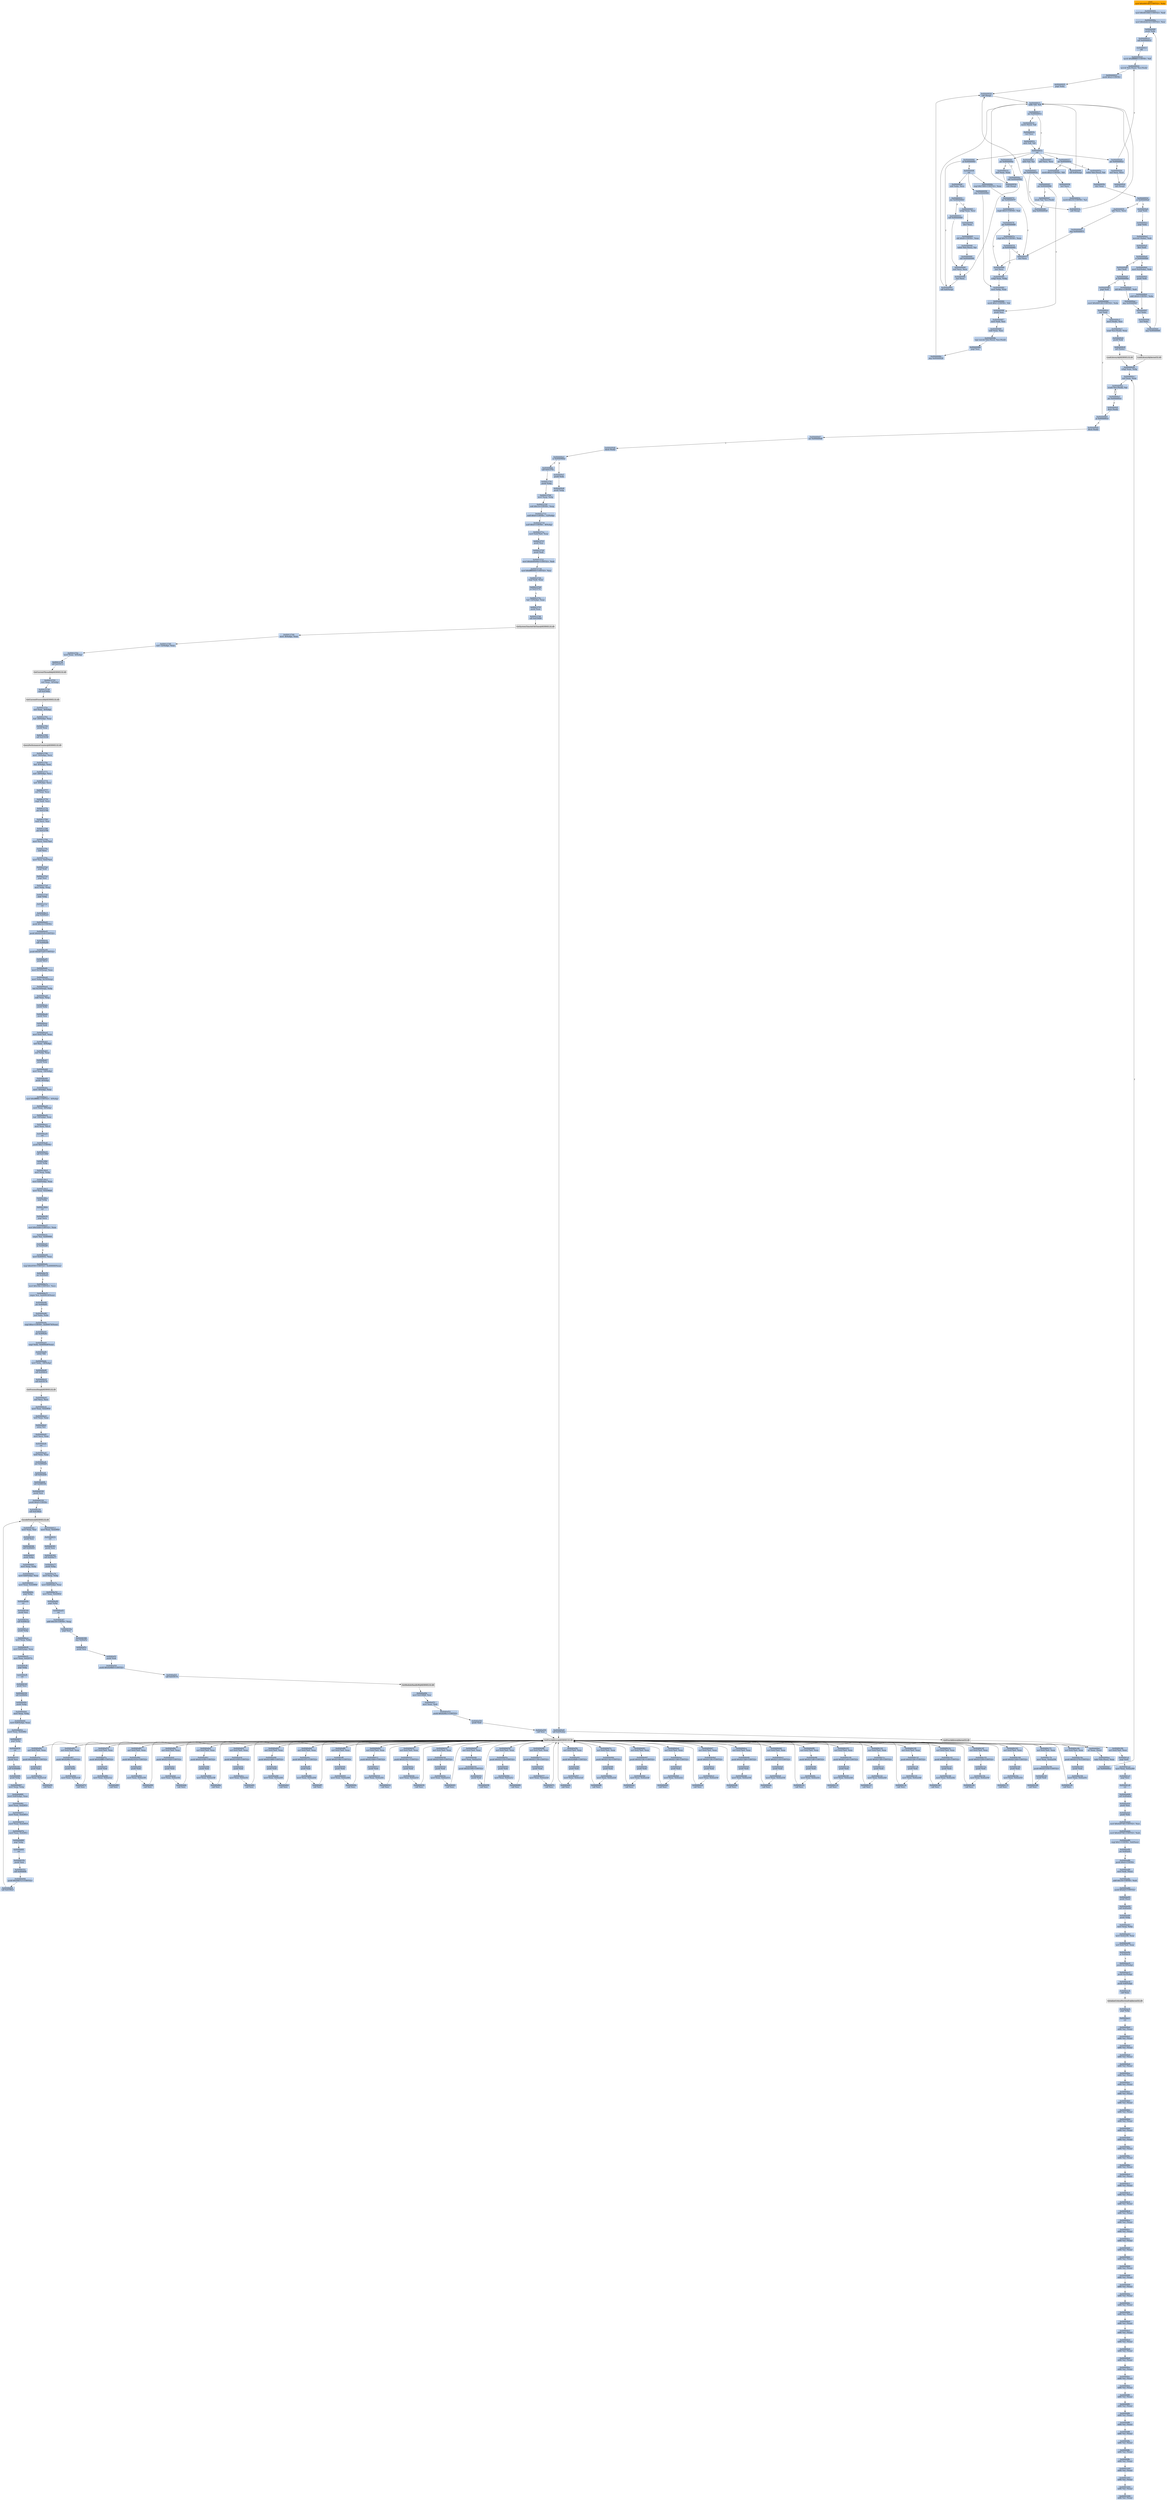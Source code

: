 digraph G {
node[shape=rectangle,style=filled,fillcolor=lightsteelblue,color=lightsteelblue]
bgcolor="transparent"
a0x00440000movl_0x4001d0UINT32_ebx[label="start\nmovl $0x4001d0<UINT32>, %ebx",fillcolor="orange",color="lightgrey"];
a0x00440005movl_0x401000UINT32_edi[label="0x00440005\nmovl $0x401000<UINT32>, %edi"];
a0x0044000amovl_0x42d21dUINT32_esi[label="0x0044000a\nmovl $0x42d21d<UINT32>, %esi"];
a0x0044000fpushl_ebx[label="0x0044000f\npushl %ebx"];
a0x00440010call_0x0044001f[label="0x00440010\ncall 0x0044001f"];
a0x0044001fcld_[label="0x0044001f\ncld "];
a0x00440020movb_0xffffff80UINT8_dl[label="0x00440020\nmovb $0xffffff80<UINT8>, %dl"];
a0x00440022movsb_ds_esi__es_edi_[label="0x00440022\nmovsb %ds:(%esi), %es:(%edi)"];
a0x00440023pushl_0x2UINT8[label="0x00440023\npushl $0x2<UINT8>"];
a0x00440025popl_ebx[label="0x00440025\npopl %ebx"];
a0x00440026call_esp_[label="0x00440026\ncall (%esp)"];
a0x00440015addb_dl_dl[label="0x00440015\naddb %dl, %dl"];
a0x00440017jne_0x0044001e[label="0x00440017\njne 0x0044001e"];
a0x00440019movb_esi__dl[label="0x00440019\nmovb (%esi), %dl"];
a0x0044001bincl_esi[label="0x0044001b\nincl %esi"];
a0x0044001cadcb_dl_dl[label="0x0044001c\nadcb %dl, %dl"];
a0x0044001eret[label="0x0044001e\nret"];
a0x00440029jae_0x00440022[label="0x00440029\njae 0x00440022"];
a0x0044002bxorl_ecx_ecx[label="0x0044002b\nxorl %ecx, %ecx"];
a0x0044002dcall_esp_[label="0x0044002d\ncall (%esp)"];
a0x00440030jae_0x0044004a[label="0x00440030\njae 0x0044004a"];
a0x00440032xorl_eax_eax[label="0x00440032\nxorl %eax, %eax"];
a0x00440034call_esp_[label="0x00440034\ncall (%esp)"];
a0x00440037jae_0x0044005a[label="0x00440037\njae 0x0044005a"];
a0x00440039movb_0x2UINT8_bl[label="0x00440039\nmovb $0x2<UINT8>, %bl"];
a0x0044003bincl_ecx[label="0x0044003b\nincl %ecx"];
a0x0044003cmovb_0x10UINT8_al[label="0x0044003c\nmovb $0x10<UINT8>, %al"];
a0x0044003ecall_esp_[label="0x0044003e\ncall (%esp)"];
a0x00440041adcb_al_al[label="0x00440041\nadcb %al, %al"];
a0x00440043jae_0x0044003e[label="0x00440043\njae 0x0044003e"];
a0x00440045jne_0x00440086[label="0x00440045\njne 0x00440086"];
a0x00440086pushl_esi[label="0x00440086\npushl %esi"];
a0x00440087movl_edi_esi[label="0x00440087\nmovl %edi, %esi"];
a0x00440089subl_eax_esi[label="0x00440089\nsubl %eax, %esi"];
a0x0044008brepz_movsb_ds_esi__es_edi_[label="0x0044008b\nrepz movsb %ds:(%esi), %es:(%edi)"];
a0x0044008dpopl_esi[label="0x0044008d\npopl %esi"];
a0x0044008ejmp_0x00440026[label="0x0044008e\njmp 0x00440026"];
a0x00440047stosb_al_es_edi_[label="0x00440047\nstosb %al, %es:(%edi)"];
a0x00440048jmp_0x00440026[label="0x00440048\njmp 0x00440026"];
a0x0044005alodsb_ds_esi__al[label="0x0044005a\nlodsb %ds:(%esi), %al"];
a0x0044005bshrl_eax[label="0x0044005b\nshrl %eax"];
a0x0044005dje_0x004400a0[label="0x0044005d\nje 0x004400a0"];
a0x0044005fadcl_ecx_ecx[label="0x0044005f\nadcl %ecx, %ecx"];
a0x00440061jmp_0x0044007f[label="0x00440061\njmp 0x0044007f"];
a0x0044007fincl_ecx[label="0x0044007f\nincl %ecx"];
a0x00440080incl_ecx[label="0x00440080\nincl %ecx"];
a0x00440081xchgl_eax_ebp[label="0x00440081\nxchgl %eax, %ebp"];
a0x00440082movl_ebp_eax[label="0x00440082\nmovl %ebp, %eax"];
a0x00440084movb_0x1UINT8_bl[label="0x00440084\nmovb $0x1<UINT8>, %bl"];
a0x0044004acall_0x00440092[label="0x0044004a\ncall 0x00440092"];
a0x00440092incl_ecx[label="0x00440092\nincl %ecx"];
a0x00440093call_0x4esp_[label="0x00440093\ncall 0x4(%esp)"];
a0x00440097adcl_ecx_ecx[label="0x00440097\nadcl %ecx, %ecx"];
a0x00440099call_0x4esp_[label="0x00440099\ncall 0x4(%esp)"];
a0x0044009djb_0x00440093[label="0x0044009d\njb 0x00440093"];
a0x0044009fret[label="0x0044009f\nret"];
a0x0044004fsubl_ebx_ecx[label="0x0044004f\nsubl %ebx, %ecx"];
a0x00440051jne_0x00440063[label="0x00440051\njne 0x00440063"];
a0x00440063xchgl_eax_ecx[label="0x00440063\nxchgl %eax, %ecx"];
a0x00440064decl_eax[label="0x00440064\ndecl %eax"];
a0x00440065shll_0x8UINT8_eax[label="0x00440065\nshll $0x8<UINT8>, %eax"];
a0x00440068lodsb_ds_esi__al[label="0x00440068\nlodsb %ds:(%esi), %al"];
a0x00440069call_0x00440090[label="0x00440069\ncall 0x00440090"];
a0x00440090xorl_ecx_ecx[label="0x00440090\nxorl %ecx, %ecx"];
a0x0044006ecmpl_0x7d00UINT32_eax[label="0x0044006e\ncmpl $0x7d00<UINT32>, %eax"];
a0x00440073jae_0x0044007f[label="0x00440073\njae 0x0044007f"];
a0x00440075cmpb_0x5UINT8_ah[label="0x00440075\ncmpb $0x5<UINT8>, %ah"];
a0x00440078jae_0x00440080[label="0x00440078\njae 0x00440080"];
a0x0044007acmpl_0x7fUINT8_eax[label="0x0044007a\ncmpl $0x7f<UINT8>, %eax"];
a0x0044007dja_0x00440081[label="0x0044007d\nja 0x00440081"];
a0x00440053call_0x00440090[label="0x00440053\ncall 0x00440090"];
a0x00440058jmp_0x00440082[label="0x00440058\njmp 0x00440082"];
a0x004400a0popl_edi[label="0x004400a0\npopl %edi"];
a0x004400a1popl_ebx[label="0x004400a1\npopl %ebx"];
a0x004400a2movzwl_ebx__edi[label="0x004400a2\nmovzwl (%ebx), %edi"];
a0x004400a5decl_edi[label="0x004400a5\ndecl %edi"];
a0x004400a6je_0x004400b0[label="0x004400a6\nje 0x004400b0"];
a0x004400a8decl_edi[label="0x004400a8\ndecl %edi"];
a0x004400a9je_0x004400be[label="0x004400a9\nje 0x004400be"];
a0x004400abshll_0xcUINT8_edi[label="0x004400ab\nshll $0xc<UINT8>, %edi"];
a0x004400aejmp_0x004400b7[label="0x004400ae\njmp 0x004400b7"];
a0x004400b7incl_ebx[label="0x004400b7\nincl %ebx"];
a0x004400b8incl_ebx[label="0x004400b8\nincl %ebx"];
a0x004400b9jmp_0x0044000f[label="0x004400b9\njmp 0x0044000f"];
a0x004400b0movl_0x2ebx__edi[label="0x004400b0\nmovl 0x2(%ebx), %edi"];
a0x004400b3pushl_edi[label="0x004400b3\npushl %edi"];
a0x004400b4addl_0x4UINT8_ebx[label="0x004400b4\naddl $0x4<UINT8>, %ebx"];
a0x004400bepopl_edi[label="0x004400be\npopl %edi"];
a0x004400bfmovl_0x440128UINT32_ebx[label="0x004400bf\nmovl $0x440128<UINT32>, %ebx"];
a0x004400c4incl_edi[label="0x004400c4\nincl %edi"];
a0x004400c5movl_edi__esi[label="0x004400c5\nmovl (%edi), %esi"];
a0x004400c7scasl_es_edi__eax[label="0x004400c7\nscasl %es:(%edi), %eax"];
a0x004400c8pushl_edi[label="0x004400c8\npushl %edi"];
a0x004400c9call_ebx_[label="0x004400c9\ncall (%ebx)"];
LoadLibraryA_kernel32_dll[label="LoadLibraryA@kernel32.dll",fillcolor="lightgrey",color="lightgrey"];
a0x004400cbxchgl_eax_ebp[label="0x004400cb\nxchgl %eax, %ebp"];
a0x004400ccxorl_eax_eax[label="0x004400cc\nxorl %eax, %eax"];
a0x004400cescasb_es_edi__al[label="0x004400ce\nscasb %es:(%edi), %al"];
a0x004400cfjne_0x004400ce[label="0x004400cf\njne 0x004400ce"];
a0x004400d1decb_edi_[label="0x004400d1\ndecb (%edi)"];
a0x004400d3je_0x004400c4[label="0x004400d3\nje 0x004400c4"];
a0x004400d5decb_edi_[label="0x004400d5\ndecb (%edi)"];
a0x004400d7jne_0x004400df[label="0x004400d7\njne 0x004400df"];
a0x004400dfdecb_edi_[label="0x004400df\ndecb (%edi)"];
a0x004400e1je_0x00409bbe[label="0x004400e1\nje 0x00409bbe"];
a0x004400e7pushl_edi[label="0x004400e7\npushl %edi"];
a0x004400e8pushl_ebp[label="0x004400e8\npushl %ebp"];
a0x004400e9call_0x4ebx_[label="0x004400e9\ncall 0x4(%ebx)"];
GetProcAddress_kernel32_dll[label="GetProcAddress@kernel32.dll",fillcolor="lightgrey",color="lightgrey"];
a0x004400ecorl_eax_esi_[label="0x004400ec\norl %eax, (%esi)"];
a0x004400eelodsl_ds_esi__eax[label="0x004400ee\nlodsl %ds:(%esi), %eax"];
a0x004400efjne_0x004400cc[label="0x004400ef\njne 0x004400cc"];
GetProcAddress_KERNEL32_dll[label="GetProcAddress@KERNEL32.dll",fillcolor="lightgrey",color="lightgrey"];
LoadLibraryA_KERNEL32_dll[label="LoadLibraryA@KERNEL32.dll",fillcolor="lightgrey",color="lightgrey"];
a0x00409bbecall_0x41270c[label="0x00409bbe\ncall 0x41270c"];
a0x0041270cpushl_ebp[label="0x0041270c\npushl %ebp"];
a0x0041270dmovl_esp_ebp[label="0x0041270d\nmovl %esp, %ebp"];
a0x0041270fsubl_0x14UINT8_esp[label="0x0041270f\nsubl $0x14<UINT8>, %esp"];
a0x00412712andl_0x0UINT8__12ebp_[label="0x00412712\nandl $0x0<UINT8>, -12(%ebp)"];
a0x00412716andl_0x0UINT8__8ebp_[label="0x00412716\nandl $0x0<UINT8>, -8(%ebp)"];
a0x0041271amovl_0x427be0_eax[label="0x0041271a\nmovl 0x427be0, %eax"];
a0x0041271fpushl_esi[label="0x0041271f\npushl %esi"];
a0x00412720pushl_edi[label="0x00412720\npushl %edi"];
a0x00412721movl_0xbb40e64eUINT32_edi[label="0x00412721\nmovl $0xbb40e64e<UINT32>, %edi"];
a0x00412726movl_0xffff0000UINT32_esi[label="0x00412726\nmovl $0xffff0000<UINT32>, %esi"];
a0x0041272bcmpl_edi_eax[label="0x0041272b\ncmpl %edi, %eax"];
a0x0041272dje_0x41273c[label="0x0041272d\nje 0x41273c"];
a0x0041273cleal__12ebp__eax[label="0x0041273c\nleal -12(%ebp), %eax"];
a0x0041273fpushl_eax[label="0x0041273f\npushl %eax"];
a0x00412740call_0x419080[label="0x00412740\ncall 0x419080"];
GetSystemTimeAsFileTime_KERNEL32_dll[label="GetSystemTimeAsFileTime@KERNEL32.dll",fillcolor="lightgrey",color="lightgrey"];
a0x00412746movl__8ebp__eax[label="0x00412746\nmovl -8(%ebp), %eax"];
a0x00412749xorl__12ebp__eax[label="0x00412749\nxorl -12(%ebp), %eax"];
a0x0041274cmovl_eax__4ebp_[label="0x0041274c\nmovl %eax, -4(%ebp)"];
a0x0041274fcall_0x41911c[label="0x0041274f\ncall 0x41911c"];
GetCurrentThreadId_KERNEL32_dll[label="GetCurrentThreadId@KERNEL32.dll",fillcolor="lightgrey",color="lightgrey"];
a0x00412755xorl_eax__4ebp_[label="0x00412755\nxorl %eax, -4(%ebp)"];
a0x00412758call_0x4190bc[label="0x00412758\ncall 0x4190bc"];
GetCurrentProcessId_KERNEL32_dll[label="GetCurrentProcessId@KERNEL32.dll",fillcolor="lightgrey",color="lightgrey"];
a0x0041275exorl_eax__4ebp_[label="0x0041275e\nxorl %eax, -4(%ebp)"];
a0x00412761leal__20ebp__eax[label="0x00412761\nleal -20(%ebp), %eax"];
a0x00412764pushl_eax[label="0x00412764\npushl %eax"];
a0x00412765call_0x419190[label="0x00412765\ncall 0x419190"];
QueryPerformanceCounter_KERNEL32_dll[label="QueryPerformanceCounter@KERNEL32.dll",fillcolor="lightgrey",color="lightgrey"];
a0x0041276bmovl__16ebp__ecx[label="0x0041276b\nmovl -16(%ebp), %ecx"];
a0x0041276eleal__4ebp__eax[label="0x0041276e\nleal -4(%ebp), %eax"];
a0x00412771xorl__20ebp__ecx[label="0x00412771\nxorl -20(%ebp), %ecx"];
a0x00412774xorl__4ebp__ecx[label="0x00412774\nxorl -4(%ebp), %ecx"];
a0x00412777xorl_eax_ecx[label="0x00412777\nxorl %eax, %ecx"];
a0x00412779cmpl_edi_ecx[label="0x00412779\ncmpl %edi, %ecx"];
a0x0041277bjne_0x412784[label="0x0041277b\njne 0x412784"];
a0x00412784testl_ecx_esi[label="0x00412784\ntestl %ecx, %esi"];
a0x00412786jne_0x412794[label="0x00412786\njne 0x412794"];
a0x00412794movl_ecx_0x427be0[label="0x00412794\nmovl %ecx, 0x427be0"];
a0x0041279anotl_ecx[label="0x0041279a\nnotl %ecx"];
a0x0041279cmovl_ecx_0x427be4[label="0x0041279c\nmovl %ecx, 0x427be4"];
a0x004127a2popl_edi[label="0x004127a2\npopl %edi"];
a0x004127a3popl_esi[label="0x004127a3\npopl %esi"];
a0x004127a4movl_ebp_esp[label="0x004127a4\nmovl %ebp, %esp"];
a0x004127a6popl_ebp[label="0x004127a6\npopl %ebp"];
a0x004127a7ret[label="0x004127a7\nret"];
a0x00409bc3jmp_0x409a43[label="0x00409bc3\njmp 0x409a43"];
a0x00409a43pushl_0x14UINT8[label="0x00409a43\npushl $0x14<UINT8>"];
a0x00409a45pushl_0x425518UINT32[label="0x00409a45\npushl $0x425518<UINT32>"];
a0x00409a4acall_0x40ba90[label="0x00409a4a\ncall 0x40ba90"];
a0x0040ba90pushl_0x407ea0UINT32[label="0x0040ba90\npushl $0x407ea0<UINT32>"];
a0x0040ba95pushl_fs_0[label="0x0040ba95\npushl %fs:0"];
a0x0040ba9cmovl_0x10esp__eax[label="0x0040ba9c\nmovl 0x10(%esp), %eax"];
a0x0040baa0movl_ebp_0x10esp_[label="0x0040baa0\nmovl %ebp, 0x10(%esp)"];
a0x0040baa4leal_0x10esp__ebp[label="0x0040baa4\nleal 0x10(%esp), %ebp"];
a0x0040baa8subl_eax_esp[label="0x0040baa8\nsubl %eax, %esp"];
a0x0040baaapushl_ebx[label="0x0040baaa\npushl %ebx"];
a0x0040baabpushl_esi[label="0x0040baab\npushl %esi"];
a0x0040baacpushl_edi[label="0x0040baac\npushl %edi"];
a0x0040baadmovl_0x427be0_eax[label="0x0040baad\nmovl 0x427be0, %eax"];
a0x0040bab2xorl_eax__4ebp_[label="0x0040bab2\nxorl %eax, -4(%ebp)"];
a0x0040bab5xorl_ebp_eax[label="0x0040bab5\nxorl %ebp, %eax"];
a0x0040bab7pushl_eax[label="0x0040bab7\npushl %eax"];
a0x0040bab8movl_esp__24ebp_[label="0x0040bab8\nmovl %esp, -24(%ebp)"];
a0x0040babbpushl__8ebp_[label="0x0040babb\npushl -8(%ebp)"];
a0x0040babemovl__4ebp__eax[label="0x0040babe\nmovl -4(%ebp), %eax"];
a0x0040bac1movl_0xfffffffeUINT32__4ebp_[label="0x0040bac1\nmovl $0xfffffffe<UINT32>, -4(%ebp)"];
a0x0040bac8movl_eax__8ebp_[label="0x0040bac8\nmovl %eax, -8(%ebp)"];
a0x0040bacbleal__16ebp__eax[label="0x0040bacb\nleal -16(%ebp), %eax"];
a0x0040bacemovl_eax_fs_0[label="0x0040bace\nmovl %eax, %fs:0"];
a0x0040bad4ret[label="0x0040bad4\nret"];
a0x00409a4fpushl_0x1UINT8[label="0x00409a4f\npushl $0x1<UINT8>"];
a0x00409a51call_0x4126bf[label="0x00409a51\ncall 0x4126bf"];
a0x004126bfpushl_ebp[label="0x004126bf\npushl %ebp"];
a0x004126c0movl_esp_ebp[label="0x004126c0\nmovl %esp, %ebp"];
a0x004126c2movl_0x8ebp__eax[label="0x004126c2\nmovl 0x8(%ebp), %eax"];
a0x004126c5movl_eax_0x4298d0[label="0x004126c5\nmovl %eax, 0x4298d0"];
a0x004126capopl_ebp[label="0x004126ca\npopl %ebp"];
a0x004126cbret[label="0x004126cb\nret"];
a0x00409a56popl_ecx[label="0x00409a56\npopl %ecx"];
a0x00409a57movl_0x5a4dUINT32_eax[label="0x00409a57\nmovl $0x5a4d<UINT32>, %eax"];
a0x00409a5ccmpw_ax_0x400000[label="0x00409a5c\ncmpw %ax, 0x400000"];
a0x00409a63je_0x409a69[label="0x00409a63\nje 0x409a69"];
a0x00409a69movl_0x40003c_eax[label="0x00409a69\nmovl 0x40003c, %eax"];
a0x00409a6ecmpl_0x4550UINT32_0x400000eax_[label="0x00409a6e\ncmpl $0x4550<UINT32>, 0x400000(%eax)"];
a0x00409a78jne_0x409a65[label="0x00409a78\njne 0x409a65"];
a0x00409a7amovl_0x10bUINT32_ecx[label="0x00409a7a\nmovl $0x10b<UINT32>, %ecx"];
a0x00409a7fcmpw_cx_0x400018eax_[label="0x00409a7f\ncmpw %cx, 0x400018(%eax)"];
a0x00409a86jne_0x409a65[label="0x00409a86\njne 0x409a65"];
a0x00409a88xorl_ebx_ebx[label="0x00409a88\nxorl %ebx, %ebx"];
a0x00409a8acmpl_0xeUINT8_0x400074eax_[label="0x00409a8a\ncmpl $0xe<UINT8>, 0x400074(%eax)"];
a0x00409a91jbe_0x409a9c[label="0x00409a91\njbe 0x409a9c"];
a0x00409a93cmpl_ebx_0x4000e8eax_[label="0x00409a93\ncmpl %ebx, 0x4000e8(%eax)"];
a0x00409a99setne_bl[label="0x00409a99\nsetne %bl"];
a0x00409a9cmovl_ebx__28ebp_[label="0x00409a9c\nmovl %ebx, -28(%ebp)"];
a0x00409a9fcall_0x40bbc0[label="0x00409a9f\ncall 0x40bbc0"];
a0x0040bbc0call_0x419178[label="0x0040bbc0\ncall 0x419178"];
GetProcessHeap_KERNEL32_dll[label="GetProcessHeap@KERNEL32.dll",fillcolor="lightgrey",color="lightgrey"];
a0x0040bbc6xorl_ecx_ecx[label="0x0040bbc6\nxorl %ecx, %ecx"];
a0x0040bbc8movl_eax_0x429f30[label="0x0040bbc8\nmovl %eax, 0x429f30"];
a0x0040bbcdtestl_eax_eax[label="0x0040bbcd\ntestl %eax, %eax"];
a0x0040bbcfsetne_cl[label="0x0040bbcf\nsetne %cl"];
a0x0040bbd2movl_ecx_eax[label="0x0040bbd2\nmovl %ecx, %eax"];
a0x0040bbd4ret[label="0x0040bbd4\nret"];
a0x00409aa4testl_eax_eax[label="0x00409aa4\ntestl %eax, %eax"];
a0x00409aa6jne_0x409ab0[label="0x00409aa6\njne 0x409ab0"];
a0x00409ab0call_0x40ab06[label="0x00409ab0\ncall 0x40ab06"];
a0x0040ab06call_0x406338[label="0x0040ab06\ncall 0x406338"];
a0x00406338pushl_esi[label="0x00406338\npushl %esi"];
a0x00406339pushl_0x0UINT8[label="0x00406339\npushl $0x0<UINT8>"];
a0x0040633bcall_0x4190e4[label="0x0040633b\ncall 0x4190e4"];
EncodePointer_KERNEL32_dll[label="EncodePointer@KERNEL32.dll",fillcolor="lightgrey",color="lightgrey"];
a0x00406341movl_eax_esi[label="0x00406341\nmovl %eax, %esi"];
a0x00406343pushl_esi[label="0x00406343\npushl %esi"];
a0x00406344call_0x40b83f[label="0x00406344\ncall 0x40b83f"];
a0x0040b83fpushl_ebp[label="0x0040b83f\npushl %ebp"];
a0x0040b840movl_esp_ebp[label="0x0040b840\nmovl %esp, %ebp"];
a0x0040b842movl_0x8ebp__eax[label="0x0040b842\nmovl 0x8(%ebp), %eax"];
a0x0040b845movl_eax_0x429f08[label="0x0040b845\nmovl %eax, 0x429f08"];
a0x0040b84apopl_ebp[label="0x0040b84a\npopl %ebp"];
a0x0040b84bret[label="0x0040b84b\nret"];
a0x00406349pushl_esi[label="0x00406349\npushl %esi"];
a0x0040634acall_0x409ced[label="0x0040634a\ncall 0x409ced"];
a0x00409cedpushl_ebp[label="0x00409ced\npushl %ebp"];
a0x00409ceemovl_esp_ebp[label="0x00409cee\nmovl %esp, %ebp"];
a0x00409cf0movl_0x8ebp__eax[label="0x00409cf0\nmovl 0x8(%ebp), %eax"];
a0x00409cf3movl_eax_0x42975c[label="0x00409cf3\nmovl %eax, 0x42975c"];
a0x00409cf8popl_ebp[label="0x00409cf8\npopl %ebp"];
a0x00409cf9ret[label="0x00409cf9\nret"];
a0x0040634fpushl_esi[label="0x0040634f\npushl %esi"];
a0x00406350call_0x40b84c[label="0x00406350\ncall 0x40b84c"];
a0x0040b84cpushl_ebp[label="0x0040b84c\npushl %ebp"];
a0x0040b84dmovl_esp_ebp[label="0x0040b84d\nmovl %esp, %ebp"];
a0x0040b84fmovl_0x8ebp__eax[label="0x0040b84f\nmovl 0x8(%ebp), %eax"];
a0x0040b852movl_eax_0x429f0c[label="0x0040b852\nmovl %eax, 0x429f0c"];
a0x0040b857popl_ebp[label="0x0040b857\npopl %ebp"];
a0x0040b858ret[label="0x0040b858\nret"];
a0x00406355pushl_esi[label="0x00406355\npushl %esi"];
a0x00406356call_0x40b866[label="0x00406356\ncall 0x40b866"];
a0x0040b866pushl_ebp[label="0x0040b866\npushl %ebp"];
a0x0040b867movl_esp_ebp[label="0x0040b867\nmovl %esp, %ebp"];
a0x0040b869movl_0x8ebp__eax[label="0x0040b869\nmovl 0x8(%ebp), %eax"];
a0x0040b86cmovl_eax_0x429f10[label="0x0040b86c\nmovl %eax, 0x429f10"];
a0x0040b871movl_eax_0x429f14[label="0x0040b871\nmovl %eax, 0x429f14"];
a0x0040b876movl_eax_0x429f18[label="0x0040b876\nmovl %eax, 0x429f18"];
a0x0040b87bmovl_eax_0x429f1c[label="0x0040b87b\nmovl %eax, 0x429f1c"];
a0x0040b880popl_ebp[label="0x0040b880\npopl %ebp"];
a0x0040b881ret[label="0x0040b881\nret"];
a0x0040635bpushl_esi[label="0x0040635b\npushl %esi"];
a0x0040635ccall_0x40b808[label="0x0040635c\ncall 0x40b808"];
a0x0040b808pushl_0x40b7c1UINT32[label="0x0040b808\npushl $0x40b7c1<UINT32>"];
a0x0040b80dcall_0x4190e4[label="0x0040b80d\ncall 0x4190e4"];
a0x0040b813movl_eax_0x429f04[label="0x0040b813\nmovl %eax, 0x429f04"];
a0x0040b818ret[label="0x0040b818\nret"];
a0x00406361pushl_esi[label="0x00406361\npushl %esi"];
a0x00406362call_0x40ba77[label="0x00406362\ncall 0x40ba77"];
a0x0040ba77pushl_ebp[label="0x0040ba77\npushl %ebp"];
a0x0040ba78movl_esp_ebp[label="0x0040ba78\nmovl %esp, %ebp"];
a0x0040ba7amovl_0x8ebp__eax[label="0x0040ba7a\nmovl 0x8(%ebp), %eax"];
a0x0040ba7dmovl_eax_0x429f24[label="0x0040ba7d\nmovl %eax, 0x429f24"];
a0x0040ba82popl_ebp[label="0x0040ba82\npopl %ebp"];
a0x0040ba83ret[label="0x0040ba83\nret"];
a0x00406367addl_0x18UINT8_esp[label="0x00406367\naddl $0x18<UINT8>, %esp"];
a0x0040636apopl_esi[label="0x0040636a\npopl %esi"];
a0x0040636bjmp_0x40af1e[label="0x0040636b\njmp 0x40af1e"];
a0x0040af1epushl_esi[label="0x0040af1e\npushl %esi"];
a0x0040af1fpushl_edi[label="0x0040af1f\npushl %edi"];
a0x0040af20pushl_0x420fb0UINT32[label="0x0040af20\npushl $0x420fb0<UINT32>"];
a0x0040af25call_0x419174[label="0x0040af25\ncall 0x419174"];
GetModuleHandleW_KERNEL32_dll[label="GetModuleHandleW@KERNEL32.dll",fillcolor="lightgrey",color="lightgrey"];
a0x0040af2bmovl_0x4190b8_esi[label="0x0040af2b\nmovl 0x4190b8, %esi"];
a0x0040af31movl_eax_edi[label="0x0040af31\nmovl %eax, %edi"];
a0x0040af33pushl_0x420fccUINT32[label="0x0040af33\npushl $0x420fcc<UINT32>"];
a0x0040af38pushl_edi[label="0x0040af38\npushl %edi"];
a0x0040af39call_esi[label="0x0040af39\ncall %esi"];
a0x0040af3bxorl_0x427be0_eax[label="0x0040af3b\nxorl 0x427be0, %eax"];
a0x0040af41pushl_0x420fd8UINT32[label="0x0040af41\npushl $0x420fd8<UINT32>"];
a0x0040af46pushl_edi[label="0x0040af46\npushl %edi"];
a0x0040af47movl_eax_0x42a1e0[label="0x0040af47\nmovl %eax, 0x42a1e0"];
a0x0040af4ccall_esi[label="0x0040af4c\ncall %esi"];
a0x0040af4exorl_0x427be0_eax[label="0x0040af4e\nxorl 0x427be0, %eax"];
a0x0040af54pushl_0x420fe0UINT32[label="0x0040af54\npushl $0x420fe0<UINT32>"];
a0x0040af59pushl_edi[label="0x0040af59\npushl %edi"];
a0x0040af5amovl_eax_0x42a1e4[label="0x0040af5a\nmovl %eax, 0x42a1e4"];
a0x0040af5fcall_esi[label="0x0040af5f\ncall %esi"];
a0x0040af61xorl_0x427be0_eax[label="0x0040af61\nxorl 0x427be0, %eax"];
a0x0040af67pushl_0x420fecUINT32[label="0x0040af67\npushl $0x420fec<UINT32>"];
a0x0040af6cpushl_edi[label="0x0040af6c\npushl %edi"];
a0x0040af6dmovl_eax_0x42a1e8[label="0x0040af6d\nmovl %eax, 0x42a1e8"];
a0x0040af72call_esi[label="0x0040af72\ncall %esi"];
a0x0040af74xorl_0x427be0_eax[label="0x0040af74\nxorl 0x427be0, %eax"];
a0x0040af7apushl_0x420ff8UINT32[label="0x0040af7a\npushl $0x420ff8<UINT32>"];
a0x0040af7fpushl_edi[label="0x0040af7f\npushl %edi"];
a0x0040af80movl_eax_0x42a1ec[label="0x0040af80\nmovl %eax, 0x42a1ec"];
a0x0040af85call_esi[label="0x0040af85\ncall %esi"];
a0x0040af87xorl_0x427be0_eax[label="0x0040af87\nxorl 0x427be0, %eax"];
a0x0040af8dpushl_0x421014UINT32[label="0x0040af8d\npushl $0x421014<UINT32>"];
a0x0040af92pushl_edi[label="0x0040af92\npushl %edi"];
a0x0040af93movl_eax_0x42a1f0[label="0x0040af93\nmovl %eax, 0x42a1f0"];
a0x0040af98call_esi[label="0x0040af98\ncall %esi"];
a0x0040af9axorl_0x427be0_eax[label="0x0040af9a\nxorl 0x427be0, %eax"];
a0x0040afa0pushl_0x421024UINT32[label="0x0040afa0\npushl $0x421024<UINT32>"];
a0x0040afa5pushl_edi[label="0x0040afa5\npushl %edi"];
a0x0040afa6movl_eax_0x42a1f4[label="0x0040afa6\nmovl %eax, 0x42a1f4"];
a0x0040afabcall_esi[label="0x0040afab\ncall %esi"];
a0x0040afadxorl_0x427be0_eax[label="0x0040afad\nxorl 0x427be0, %eax"];
a0x0040afb3pushl_0x421038UINT32[label="0x0040afb3\npushl $0x421038<UINT32>"];
a0x0040afb8pushl_edi[label="0x0040afb8\npushl %edi"];
a0x0040afb9movl_eax_0x42a1f8[label="0x0040afb9\nmovl %eax, 0x42a1f8"];
a0x0040afbecall_esi[label="0x0040afbe\ncall %esi"];
a0x0040afc0xorl_0x427be0_eax[label="0x0040afc0\nxorl 0x427be0, %eax"];
a0x0040afc6pushl_0x421050UINT32[label="0x0040afc6\npushl $0x421050<UINT32>"];
a0x0040afcbpushl_edi[label="0x0040afcb\npushl %edi"];
a0x0040afccmovl_eax_0x42a1fc[label="0x0040afcc\nmovl %eax, 0x42a1fc"];
a0x0040afd1call_esi[label="0x0040afd1\ncall %esi"];
a0x0040afd3xorl_0x427be0_eax[label="0x0040afd3\nxorl 0x427be0, %eax"];
a0x0040afd9pushl_0x421068UINT32[label="0x0040afd9\npushl $0x421068<UINT32>"];
a0x0040afdepushl_edi[label="0x0040afde\npushl %edi"];
a0x0040afdfmovl_eax_0x42a200[label="0x0040afdf\nmovl %eax, 0x42a200"];
a0x0040afe4call_esi[label="0x0040afe4\ncall %esi"];
a0x0040afe6xorl_0x427be0_eax[label="0x0040afe6\nxorl 0x427be0, %eax"];
a0x0040afecpushl_0x42107cUINT32[label="0x0040afec\npushl $0x42107c<UINT32>"];
a0x0040aff1pushl_edi[label="0x0040aff1\npushl %edi"];
a0x0040aff2movl_eax_0x42a204[label="0x0040aff2\nmovl %eax, 0x42a204"];
a0x0040aff7call_esi[label="0x0040aff7\ncall %esi"];
a0x0040aff9xorl_0x427be0_eax[label="0x0040aff9\nxorl 0x427be0, %eax"];
a0x0040afffpushl_0x42109cUINT32[label="0x0040afff\npushl $0x42109c<UINT32>"];
a0x0040b004pushl_edi[label="0x0040b004\npushl %edi"];
a0x0040b005movl_eax_0x42a208[label="0x0040b005\nmovl %eax, 0x42a208"];
a0x0040b00acall_esi[label="0x0040b00a\ncall %esi"];
a0x0040b00cxorl_0x427be0_eax[label="0x0040b00c\nxorl 0x427be0, %eax"];
a0x0040b012pushl_0x4210b4UINT32[label="0x0040b012\npushl $0x4210b4<UINT32>"];
a0x0040b017pushl_edi[label="0x0040b017\npushl %edi"];
a0x0040b018movl_eax_0x42a20c[label="0x0040b018\nmovl %eax, 0x42a20c"];
a0x0040b01dcall_esi[label="0x0040b01d\ncall %esi"];
a0x0040b01fxorl_0x427be0_eax[label="0x0040b01f\nxorl 0x427be0, %eax"];
a0x0040b025pushl_0x4210ccUINT32[label="0x0040b025\npushl $0x4210cc<UINT32>"];
a0x0040b02apushl_edi[label="0x0040b02a\npushl %edi"];
a0x0040b02bmovl_eax_0x42a210[label="0x0040b02b\nmovl %eax, 0x42a210"];
a0x0040b030call_esi[label="0x0040b030\ncall %esi"];
a0x0040b032xorl_0x427be0_eax[label="0x0040b032\nxorl 0x427be0, %eax"];
a0x0040b038pushl_0x4210e0UINT32[label="0x0040b038\npushl $0x4210e0<UINT32>"];
a0x0040b03dpushl_edi[label="0x0040b03d\npushl %edi"];
a0x0040b03emovl_eax_0x42a214[label="0x0040b03e\nmovl %eax, 0x42a214"];
a0x0040b043call_esi[label="0x0040b043\ncall %esi"];
a0x0040b045xorl_0x427be0_eax[label="0x0040b045\nxorl 0x427be0, %eax"];
a0x0040b04bmovl_eax_0x42a218[label="0x0040b04b\nmovl %eax, 0x42a218"];
a0x0040b050pushl_0x4210f4UINT32[label="0x0040b050\npushl $0x4210f4<UINT32>"];
a0x0040b055pushl_edi[label="0x0040b055\npushl %edi"];
a0x0040b056call_esi[label="0x0040b056\ncall %esi"];
a0x0040b058xorl_0x427be0_eax[label="0x0040b058\nxorl 0x427be0, %eax"];
a0x0040b05epushl_0x421110UINT32[label="0x0040b05e\npushl $0x421110<UINT32>"];
a0x0040b063pushl_edi[label="0x0040b063\npushl %edi"];
a0x0040b064movl_eax_0x42a21c[label="0x0040b064\nmovl %eax, 0x42a21c"];
a0x0040b069call_esi[label="0x0040b069\ncall %esi"];
a0x0040b06bxorl_0x427be0_eax[label="0x0040b06b\nxorl 0x427be0, %eax"];
a0x0040b071pushl_0x421130UINT32[label="0x0040b071\npushl $0x421130<UINT32>"];
a0x0040b076pushl_edi[label="0x0040b076\npushl %edi"];
a0x0040b077movl_eax_0x42a220[label="0x0040b077\nmovl %eax, 0x42a220"];
a0x0040b07ccall_esi[label="0x0040b07c\ncall %esi"];
a0x0040b07exorl_0x427be0_eax[label="0x0040b07e\nxorl 0x427be0, %eax"];
a0x0040b084pushl_0x42114cUINT32[label="0x0040b084\npushl $0x42114c<UINT32>"];
a0x0040b089pushl_edi[label="0x0040b089\npushl %edi"];
a0x0040b08amovl_eax_0x42a224[label="0x0040b08a\nmovl %eax, 0x42a224"];
a0x0040b08fcall_esi[label="0x0040b08f\ncall %esi"];
a0x0040b091xorl_0x427be0_eax[label="0x0040b091\nxorl 0x427be0, %eax"];
a0x0040b097pushl_0x42116cUINT32[label="0x0040b097\npushl $0x42116c<UINT32>"];
a0x0040b09cpushl_edi[label="0x0040b09c\npushl %edi"];
a0x0040b09dmovl_eax_0x42a228[label="0x0040b09d\nmovl %eax, 0x42a228"];
a0x0040b0a2call_esi[label="0x0040b0a2\ncall %esi"];
a0x0040b0a4xorl_0x427be0_eax[label="0x0040b0a4\nxorl 0x427be0, %eax"];
a0x0040b0aapushl_0x421180UINT32[label="0x0040b0aa\npushl $0x421180<UINT32>"];
a0x0040b0afpushl_edi[label="0x0040b0af\npushl %edi"];
a0x0040b0b0movl_eax_0x42a22c[label="0x0040b0b0\nmovl %eax, 0x42a22c"];
a0x0040b0b5call_esi[label="0x0040b0b5\ncall %esi"];
a0x0040b0b7xorl_0x427be0_eax[label="0x0040b0b7\nxorl 0x427be0, %eax"];
a0x0040b0bdpushl_0x42119cUINT32[label="0x0040b0bd\npushl $0x42119c<UINT32>"];
a0x0040b0c2pushl_edi[label="0x0040b0c2\npushl %edi"];
a0x0040b0c3movl_eax_0x42a230[label="0x0040b0c3\nmovl %eax, 0x42a230"];
a0x0040b0c8call_esi[label="0x0040b0c8\ncall %esi"];
a0x0040b0caxorl_0x427be0_eax[label="0x0040b0ca\nxorl 0x427be0, %eax"];
a0x0040b0d0pushl_0x4211b0UINT32[label="0x0040b0d0\npushl $0x4211b0<UINT32>"];
a0x0040b0d5pushl_edi[label="0x0040b0d5\npushl %edi"];
a0x0040b0d6movl_eax_0x42a238[label="0x0040b0d6\nmovl %eax, 0x42a238"];
a0x0040b0dbcall_esi[label="0x0040b0db\ncall %esi"];
a0x0040b0ddxorl_0x427be0_eax[label="0x0040b0dd\nxorl 0x427be0, %eax"];
a0x0040b0e3pushl_0x4211c0UINT32[label="0x0040b0e3\npushl $0x4211c0<UINT32>"];
a0x0040b0e8pushl_edi[label="0x0040b0e8\npushl %edi"];
a0x0040b0e9movl_eax_0x42a234[label="0x0040b0e9\nmovl %eax, 0x42a234"];
a0x0040b0eecall_esi[label="0x0040b0ee\ncall %esi"];
a0x0040b0f0xorl_0x427be0_eax[label="0x0040b0f0\nxorl 0x427be0, %eax"];
a0x0040b0f6pushl_0x4211d0UINT32[label="0x0040b0f6\npushl $0x4211d0<UINT32>"];
a0x0040b0fbpushl_edi[label="0x0040b0fb\npushl %edi"];
a0x0040b0fcmovl_eax_0x42a23c[label="0x0040b0fc\nmovl %eax, 0x42a23c"];
a0x0040b101call_esi[label="0x0040b101\ncall %esi"];
a0x0040b103xorl_0x427be0_eax[label="0x0040b103\nxorl 0x427be0, %eax"];
a0x0040b109pushl_0x4211e0UINT32[label="0x0040b109\npushl $0x4211e0<UINT32>"];
a0x0040b10epushl_edi[label="0x0040b10e\npushl %edi"];
a0x0040b10fmovl_eax_0x42a240[label="0x0040b10f\nmovl %eax, 0x42a240"];
a0x0040b114call_esi[label="0x0040b114\ncall %esi"];
a0x0040b116xorl_0x427be0_eax[label="0x0040b116\nxorl 0x427be0, %eax"];
a0x0040b11cpushl_0x4211f0UINT32[label="0x0040b11c\npushl $0x4211f0<UINT32>"];
a0x0040b121pushl_edi[label="0x0040b121\npushl %edi"];
a0x0040b122movl_eax_0x42a244[label="0x0040b122\nmovl %eax, 0x42a244"];
a0x0040b127call_esi[label="0x0040b127\ncall %esi"];
a0x0040b129xorl_0x427be0_eax[label="0x0040b129\nxorl 0x427be0, %eax"];
a0x0040b12fpushl_0x42120cUINT32[label="0x0040b12f\npushl $0x42120c<UINT32>"];
a0x0040b134pushl_edi[label="0x0040b134\npushl %edi"];
a0x0040b135movl_eax_0x42a248[label="0x0040b135\nmovl %eax, 0x42a248"];
a0x0040b13acall_esi[label="0x0040b13a\ncall %esi"];
a0x0040b13cxorl_0x427be0_eax[label="0x0040b13c\nxorl 0x427be0, %eax"];
a0x0040b142pushl_0x421220UINT32[label="0x0040b142\npushl $0x421220<UINT32>"];
a0x0040b147pushl_edi[label="0x0040b147\npushl %edi"];
a0x0040b148movl_eax_0x42a24c[label="0x0040b148\nmovl %eax, 0x42a24c"];
a0x0040b14dcall_esi[label="0x0040b14d\ncall %esi"];
a0x0040b14fxorl_0x427be0_eax[label="0x0040b14f\nxorl 0x427be0, %eax"];
a0x0040b155pushl_0x421230UINT32[label="0x0040b155\npushl $0x421230<UINT32>"];
a0x0040b15apushl_edi[label="0x0040b15a\npushl %edi"];
a0x0040b15bmovl_eax_0x42a250[label="0x0040b15b\nmovl %eax, 0x42a250"];
a0x0040b160call_esi[label="0x0040b160\ncall %esi"];
a0x0040b162xorl_0x427be0_eax[label="0x0040b162\nxorl 0x427be0, %eax"];
a0x0040b168pushl_0x421244UINT32[label="0x0040b168\npushl $0x421244<UINT32>"];
a0x0040b16dpushl_edi[label="0x0040b16d\npushl %edi"];
a0x0040b16emovl_eax_0x42a254[label="0x0040b16e\nmovl %eax, 0x42a254"];
a0x0040b173call_esi[label="0x0040b173\ncall %esi"];
a0x0040b175xorl_0x427be0_eax[label="0x0040b175\nxorl 0x427be0, %eax"];
a0x0040b17bmovl_eax_0x42a258[label="0x0040b17b\nmovl %eax, 0x42a258"];
a0x0040b180pushl_0x421254UINT32[label="0x0040b180\npushl $0x421254<UINT32>"];
a0x0040b185pushl_edi[label="0x0040b185\npushl %edi"];
a0x0040b186call_esi[label="0x0040b186\ncall %esi"];
a0x0040b188xorl_0x427be0_eax[label="0x0040b188\nxorl 0x427be0, %eax"];
a0x0040b18epushl_0x421274UINT32[label="0x0040b18e\npushl $0x421274<UINT32>"];
a0x0040b193pushl_edi[label="0x0040b193\npushl %edi"];
a0x0040b194movl_eax_0x42a25c[label="0x0040b194\nmovl %eax, 0x42a25c"];
a0x0040b199call_esi[label="0x0040b199\ncall %esi"];
a0x0040b19bxorl_0x427be0_eax[label="0x0040b19b\nxorl 0x427be0, %eax"];
a0x0040b1a1popl_edi[label="0x0040b1a1\npopl %edi"];
a0x0040b1a2movl_eax_0x42a260[label="0x0040b1a2\nmovl %eax, 0x42a260"];
a0x0040b1a7popl_esi[label="0x0040b1a7\npopl %esi"];
a0x0040b1a8ret[label="0x0040b1a8\nret"];
a0x0040ab0bcall_0x40ade4[label="0x0040ab0b\ncall 0x40ade4"];
a0x0040ade4pushl_esi[label="0x0040ade4\npushl %esi"];
a0x0040ade5pushl_edi[label="0x0040ade5\npushl %edi"];
a0x0040ade6movl_0x428748UINT32_esi[label="0x0040ade6\nmovl $0x428748<UINT32>, %esi"];
a0x0040adebmovl_0x429780UINT32_edi[label="0x0040adeb\nmovl $0x429780<UINT32>, %edi"];
a0x0040adf0cmpl_0x1UINT8_0x4esi_[label="0x0040adf0\ncmpl $0x1<UINT8>, 0x4(%esi)"];
a0x0040adf4jne_0x40ae0c[label="0x0040adf4\njne 0x40ae0c"];
a0x0040adf6pushl_0x0UINT8[label="0x0040adf6\npushl $0x0<UINT8>"];
a0x0040adf8movl_edi_esi_[label="0x0040adf8\nmovl %edi, (%esi)"];
a0x0040adfaaddl_0x18UINT8_edi[label="0x0040adfa\naddl $0x18<UINT8>, %edi"];
a0x0040adfdpushl_0xfa0UINT32[label="0x0040adfd\npushl $0xfa0<UINT32>"];
a0x0040ae02pushl_esi_[label="0x0040ae02\npushl (%esi)"];
a0x0040ae04call_0x40aeb0[label="0x0040ae04\ncall 0x40aeb0"];
a0x0040aeb0pushl_ebp[label="0x0040aeb0\npushl %ebp"];
a0x0040aeb1movl_esp_ebp[label="0x0040aeb1\nmovl %esp, %ebp"];
a0x0040aeb3movl_0x42a1f0_eax[label="0x0040aeb3\nmovl 0x42a1f0, %eax"];
a0x0040aeb8xorl_0x427be0_eax[label="0x0040aeb8\nxorl 0x427be0, %eax"];
a0x0040aebeje_0x40aecd[label="0x0040aebe\nje 0x40aecd"];
a0x0040aec0pushl_0x10ebp_[label="0x0040aec0\npushl 0x10(%ebp)"];
a0x0040aec3pushl_0xcebp_[label="0x0040aec3\npushl 0xc(%ebp)"];
a0x0040aec6pushl_0x8ebp_[label="0x0040aec6\npushl 0x8(%ebp)"];
a0x0040aec9call_eax[label="0x0040aec9\ncall %eax"];
InitializeCriticalSectionEx_kernel32_dll[label="InitializeCriticalSectionEx@kernel32.dll",fillcolor="lightgrey",color="lightgrey"];
a0x0040aecbpopl_ebp[label="0x0040aecb\npopl %ebp"];
a0x0040aeccret[label="0x0040aecc\nret"];
a0x00000fa0addb_al_eax_[label="0x00000fa0\naddb %al, (%eax)"];
a0x00000fa2addb_al_eax_[label="0x00000fa2\naddb %al, (%eax)"];
a0x00000fa4addb_al_eax_[label="0x00000fa4\naddb %al, (%eax)"];
a0x00000fa6addb_al_eax_[label="0x00000fa6\naddb %al, (%eax)"];
a0x00000fa8addb_al_eax_[label="0x00000fa8\naddb %al, (%eax)"];
a0x00000faaaddb_al_eax_[label="0x00000faa\naddb %al, (%eax)"];
a0x00000facaddb_al_eax_[label="0x00000fac\naddb %al, (%eax)"];
a0x00000faeaddb_al_eax_[label="0x00000fae\naddb %al, (%eax)"];
a0x00000fb0addb_al_eax_[label="0x00000fb0\naddb %al, (%eax)"];
a0x00000fb2addb_al_eax_[label="0x00000fb2\naddb %al, (%eax)"];
a0x00000fb4addb_al_eax_[label="0x00000fb4\naddb %al, (%eax)"];
a0x00000fb6addb_al_eax_[label="0x00000fb6\naddb %al, (%eax)"];
a0x00000fb8addb_al_eax_[label="0x00000fb8\naddb %al, (%eax)"];
a0x00000fbaaddb_al_eax_[label="0x00000fba\naddb %al, (%eax)"];
a0x00000fbcaddb_al_eax_[label="0x00000fbc\naddb %al, (%eax)"];
a0x00000fbeaddb_al_eax_[label="0x00000fbe\naddb %al, (%eax)"];
a0x00000fc0addb_al_eax_[label="0x00000fc0\naddb %al, (%eax)"];
a0x00000fc2addb_al_eax_[label="0x00000fc2\naddb %al, (%eax)"];
a0x00000fc4addb_al_eax_[label="0x00000fc4\naddb %al, (%eax)"];
a0x00000fc6addb_al_eax_[label="0x00000fc6\naddb %al, (%eax)"];
a0x00000fc8addb_al_eax_[label="0x00000fc8\naddb %al, (%eax)"];
a0x00000fcaaddb_al_eax_[label="0x00000fca\naddb %al, (%eax)"];
a0x00000fccaddb_al_eax_[label="0x00000fcc\naddb %al, (%eax)"];
a0x00000fceaddb_al_eax_[label="0x00000fce\naddb %al, (%eax)"];
a0x00000fd0addb_al_eax_[label="0x00000fd0\naddb %al, (%eax)"];
a0x00000fd2addb_al_eax_[label="0x00000fd2\naddb %al, (%eax)"];
a0x00000fd4addb_al_eax_[label="0x00000fd4\naddb %al, (%eax)"];
a0x00000fd6addb_al_eax_[label="0x00000fd6\naddb %al, (%eax)"];
a0x00000fd8addb_al_eax_[label="0x00000fd8\naddb %al, (%eax)"];
a0x00000fdaaddb_al_eax_[label="0x00000fda\naddb %al, (%eax)"];
a0x00000fdcaddb_al_eax_[label="0x00000fdc\naddb %al, (%eax)"];
a0x00000fdeaddb_al_eax_[label="0x00000fde\naddb %al, (%eax)"];
a0x00000fe0addb_al_eax_[label="0x00000fe0\naddb %al, (%eax)"];
a0x00000fe2addb_al_eax_[label="0x00000fe2\naddb %al, (%eax)"];
a0x00000fe4addb_al_eax_[label="0x00000fe4\naddb %al, (%eax)"];
a0x00000fe6addb_al_eax_[label="0x00000fe6\naddb %al, (%eax)"];
a0x00000fe8addb_al_eax_[label="0x00000fe8\naddb %al, (%eax)"];
a0x00000feaaddb_al_eax_[label="0x00000fea\naddb %al, (%eax)"];
a0x00000fecaddb_al_eax_[label="0x00000fec\naddb %al, (%eax)"];
a0x00000feeaddb_al_eax_[label="0x00000fee\naddb %al, (%eax)"];
a0x00000ff0addb_al_eax_[label="0x00000ff0\naddb %al, (%eax)"];
a0x00000ff2addb_al_eax_[label="0x00000ff2\naddb %al, (%eax)"];
a0x00000ff4addb_al_eax_[label="0x00000ff4\naddb %al, (%eax)"];
a0x00000ff6addb_al_eax_[label="0x00000ff6\naddb %al, (%eax)"];
a0x00000ff8addb_al_eax_[label="0x00000ff8\naddb %al, (%eax)"];
a0x00000ffaaddb_al_eax_[label="0x00000ffa\naddb %al, (%eax)"];
a0x00000ffcaddb_al_eax_[label="0x00000ffc\naddb %al, (%eax)"];
a0x00000ffeaddb_al_eax_[label="0x00000ffe\naddb %al, (%eax)"];
a0x00001000addb_al_eax_[label="0x00001000\naddb %al, (%eax)"];
a0x00001002addb_al_eax_[label="0x00001002\naddb %al, (%eax)"];
a0x00001004addb_al_eax_[label="0x00001004\naddb %al, (%eax)"];
a0x00001006addb_al_eax_[label="0x00001006\naddb %al, (%eax)"];
a0x00440000movl_0x4001d0UINT32_ebx -> a0x00440005movl_0x401000UINT32_edi [color="#000000"];
a0x00440005movl_0x401000UINT32_edi -> a0x0044000amovl_0x42d21dUINT32_esi [color="#000000"];
a0x0044000amovl_0x42d21dUINT32_esi -> a0x0044000fpushl_ebx [color="#000000"];
a0x0044000fpushl_ebx -> a0x00440010call_0x0044001f [color="#000000"];
a0x00440010call_0x0044001f -> a0x0044001fcld_ [color="#000000"];
a0x0044001fcld_ -> a0x00440020movb_0xffffff80UINT8_dl [color="#000000"];
a0x00440020movb_0xffffff80UINT8_dl -> a0x00440022movsb_ds_esi__es_edi_ [color="#000000"];
a0x00440022movsb_ds_esi__es_edi_ -> a0x00440023pushl_0x2UINT8 [color="#000000"];
a0x00440023pushl_0x2UINT8 -> a0x00440025popl_ebx [color="#000000"];
a0x00440025popl_ebx -> a0x00440026call_esp_ [color="#000000"];
a0x00440026call_esp_ -> a0x00440015addb_dl_dl [color="#000000"];
a0x00440015addb_dl_dl -> a0x00440017jne_0x0044001e [color="#000000"];
a0x00440017jne_0x0044001e -> a0x00440019movb_esi__dl [color="#000000",label="F"];
a0x00440019movb_esi__dl -> a0x0044001bincl_esi [color="#000000"];
a0x0044001bincl_esi -> a0x0044001cadcb_dl_dl [color="#000000"];
a0x0044001cadcb_dl_dl -> a0x0044001eret [color="#000000"];
a0x0044001eret -> a0x00440029jae_0x00440022 [color="#000000"];
a0x00440029jae_0x00440022 -> a0x00440022movsb_ds_esi__es_edi_ [color="#000000",label="T"];
a0x00440017jne_0x0044001e -> a0x0044001eret [color="#000000",label="T"];
a0x00440029jae_0x00440022 -> a0x0044002bxorl_ecx_ecx [color="#000000",label="F"];
a0x0044002bxorl_ecx_ecx -> a0x0044002dcall_esp_ [color="#000000"];
a0x0044002dcall_esp_ -> a0x00440015addb_dl_dl [color="#000000"];
a0x0044001eret -> a0x00440030jae_0x0044004a [color="#000000"];
a0x00440030jae_0x0044004a -> a0x00440032xorl_eax_eax [color="#000000",label="F"];
a0x00440032xorl_eax_eax -> a0x00440034call_esp_ [color="#000000"];
a0x00440034call_esp_ -> a0x00440015addb_dl_dl [color="#000000"];
a0x0044001eret -> a0x00440037jae_0x0044005a [color="#000000"];
a0x00440037jae_0x0044005a -> a0x00440039movb_0x2UINT8_bl [color="#000000",label="F"];
a0x00440039movb_0x2UINT8_bl -> a0x0044003bincl_ecx [color="#000000"];
a0x0044003bincl_ecx -> a0x0044003cmovb_0x10UINT8_al [color="#000000"];
a0x0044003cmovb_0x10UINT8_al -> a0x0044003ecall_esp_ [color="#000000"];
a0x0044003ecall_esp_ -> a0x00440015addb_dl_dl [color="#000000"];
a0x0044001eret -> a0x00440041adcb_al_al [color="#000000"];
a0x00440041adcb_al_al -> a0x00440043jae_0x0044003e [color="#000000"];
a0x00440043jae_0x0044003e -> a0x0044003ecall_esp_ [color="#000000",label="T"];
a0x00440043jae_0x0044003e -> a0x00440045jne_0x00440086 [color="#000000",label="F"];
a0x00440045jne_0x00440086 -> a0x00440086pushl_esi [color="#000000",label="T"];
a0x00440086pushl_esi -> a0x00440087movl_edi_esi [color="#000000"];
a0x00440087movl_edi_esi -> a0x00440089subl_eax_esi [color="#000000"];
a0x00440089subl_eax_esi -> a0x0044008brepz_movsb_ds_esi__es_edi_ [color="#000000"];
a0x0044008brepz_movsb_ds_esi__es_edi_ -> a0x0044008dpopl_esi [color="#000000"];
a0x0044008dpopl_esi -> a0x0044008ejmp_0x00440026 [color="#000000"];
a0x0044008ejmp_0x00440026 -> a0x00440026call_esp_ [color="#000000"];
a0x00440045jne_0x00440086 -> a0x00440047stosb_al_es_edi_ [color="#000000",label="F"];
a0x00440047stosb_al_es_edi_ -> a0x00440048jmp_0x00440026 [color="#000000"];
a0x00440048jmp_0x00440026 -> a0x00440026call_esp_ [color="#000000"];
a0x00440037jae_0x0044005a -> a0x0044005alodsb_ds_esi__al [color="#000000",label="T"];
a0x0044005alodsb_ds_esi__al -> a0x0044005bshrl_eax [color="#000000"];
a0x0044005bshrl_eax -> a0x0044005dje_0x004400a0 [color="#000000"];
a0x0044005dje_0x004400a0 -> a0x0044005fadcl_ecx_ecx [color="#000000",label="F"];
a0x0044005fadcl_ecx_ecx -> a0x00440061jmp_0x0044007f [color="#000000"];
a0x00440061jmp_0x0044007f -> a0x0044007fincl_ecx [color="#000000"];
a0x0044007fincl_ecx -> a0x00440080incl_ecx [color="#000000"];
a0x00440080incl_ecx -> a0x00440081xchgl_eax_ebp [color="#000000"];
a0x00440081xchgl_eax_ebp -> a0x00440082movl_ebp_eax [color="#000000"];
a0x00440082movl_ebp_eax -> a0x00440084movb_0x1UINT8_bl [color="#000000"];
a0x00440084movb_0x1UINT8_bl -> a0x00440086pushl_esi [color="#000000"];
a0x00440030jae_0x0044004a -> a0x0044004acall_0x00440092 [color="#000000",label="T"];
a0x0044004acall_0x00440092 -> a0x00440092incl_ecx [color="#000000"];
a0x00440092incl_ecx -> a0x00440093call_0x4esp_ [color="#000000"];
a0x00440093call_0x4esp_ -> a0x00440015addb_dl_dl [color="#000000"];
a0x0044001eret -> a0x00440097adcl_ecx_ecx [color="#000000"];
a0x00440097adcl_ecx_ecx -> a0x00440099call_0x4esp_ [color="#000000"];
a0x00440099call_0x4esp_ -> a0x00440015addb_dl_dl [color="#000000"];
a0x0044001eret -> a0x0044009djb_0x00440093 [color="#000000"];
a0x0044009djb_0x00440093 -> a0x0044009fret [color="#000000",label="F"];
a0x0044009fret -> a0x0044004fsubl_ebx_ecx [color="#000000"];
a0x0044004fsubl_ebx_ecx -> a0x00440051jne_0x00440063 [color="#000000"];
a0x00440051jne_0x00440063 -> a0x00440063xchgl_eax_ecx [color="#000000",label="T"];
a0x00440063xchgl_eax_ecx -> a0x00440064decl_eax [color="#000000"];
a0x00440064decl_eax -> a0x00440065shll_0x8UINT8_eax [color="#000000"];
a0x00440065shll_0x8UINT8_eax -> a0x00440068lodsb_ds_esi__al [color="#000000"];
a0x00440068lodsb_ds_esi__al -> a0x00440069call_0x00440090 [color="#000000"];
a0x00440069call_0x00440090 -> a0x00440090xorl_ecx_ecx [color="#000000"];
a0x00440090xorl_ecx_ecx -> a0x00440092incl_ecx [color="#000000"];
a0x0044009djb_0x00440093 -> a0x00440093call_0x4esp_ [color="#000000",label="T"];
a0x0044009fret -> a0x0044006ecmpl_0x7d00UINT32_eax [color="#000000"];
a0x0044006ecmpl_0x7d00UINT32_eax -> a0x00440073jae_0x0044007f [color="#000000"];
a0x00440073jae_0x0044007f -> a0x00440075cmpb_0x5UINT8_ah [color="#000000",label="F"];
a0x00440075cmpb_0x5UINT8_ah -> a0x00440078jae_0x00440080 [color="#000000"];
a0x00440078jae_0x00440080 -> a0x0044007acmpl_0x7fUINT8_eax [color="#000000",label="F"];
a0x0044007acmpl_0x7fUINT8_eax -> a0x0044007dja_0x00440081 [color="#000000"];
a0x0044007dja_0x00440081 -> a0x0044007fincl_ecx [color="#000000",label="F"];
a0x00440051jne_0x00440063 -> a0x00440053call_0x00440090 [color="#000000",label="F"];
a0x00440053call_0x00440090 -> a0x00440090xorl_ecx_ecx [color="#000000"];
a0x0044009fret -> a0x00440058jmp_0x00440082 [color="#000000"];
a0x00440058jmp_0x00440082 -> a0x00440082movl_ebp_eax [color="#000000"];
a0x0044007dja_0x00440081 -> a0x00440081xchgl_eax_ebp [color="#000000",label="T"];
a0x00440078jae_0x00440080 -> a0x00440080incl_ecx [color="#000000",label="T"];
a0x00440073jae_0x0044007f -> a0x0044007fincl_ecx [color="#000000",label="T"];
a0x0044005dje_0x004400a0 -> a0x004400a0popl_edi [color="#000000",label="T"];
a0x004400a0popl_edi -> a0x004400a1popl_ebx [color="#000000"];
a0x004400a1popl_ebx -> a0x004400a2movzwl_ebx__edi [color="#000000"];
a0x004400a2movzwl_ebx__edi -> a0x004400a5decl_edi [color="#000000"];
a0x004400a5decl_edi -> a0x004400a6je_0x004400b0 [color="#000000"];
a0x004400a6je_0x004400b0 -> a0x004400a8decl_edi [color="#000000",label="F"];
a0x004400a8decl_edi -> a0x004400a9je_0x004400be [color="#000000"];
a0x004400a9je_0x004400be -> a0x004400abshll_0xcUINT8_edi [color="#000000",label="F"];
a0x004400abshll_0xcUINT8_edi -> a0x004400aejmp_0x004400b7 [color="#000000"];
a0x004400aejmp_0x004400b7 -> a0x004400b7incl_ebx [color="#000000"];
a0x004400b7incl_ebx -> a0x004400b8incl_ebx [color="#000000"];
a0x004400b8incl_ebx -> a0x004400b9jmp_0x0044000f [color="#000000"];
a0x004400b9jmp_0x0044000f -> a0x0044000fpushl_ebx [color="#000000"];
a0x004400a6je_0x004400b0 -> a0x004400b0movl_0x2ebx__edi [color="#000000",label="T"];
a0x004400b0movl_0x2ebx__edi -> a0x004400b3pushl_edi [color="#000000"];
a0x004400b3pushl_edi -> a0x004400b4addl_0x4UINT8_ebx [color="#000000"];
a0x004400b4addl_0x4UINT8_ebx -> a0x004400b7incl_ebx [color="#000000"];
a0x004400a9je_0x004400be -> a0x004400bepopl_edi [color="#000000",label="T"];
a0x004400bepopl_edi -> a0x004400bfmovl_0x440128UINT32_ebx [color="#000000"];
a0x004400bfmovl_0x440128UINT32_ebx -> a0x004400c4incl_edi [color="#000000"];
a0x004400c4incl_edi -> a0x004400c5movl_edi__esi [color="#000000"];
a0x004400c5movl_edi__esi -> a0x004400c7scasl_es_edi__eax [color="#000000"];
a0x004400c7scasl_es_edi__eax -> a0x004400c8pushl_edi [color="#000000"];
a0x004400c8pushl_edi -> a0x004400c9call_ebx_ [color="#000000"];
a0x004400c9call_ebx_ -> LoadLibraryA_kernel32_dll [color="#000000"];
LoadLibraryA_kernel32_dll -> a0x004400cbxchgl_eax_ebp [color="#000000"];
a0x004400cbxchgl_eax_ebp -> a0x004400ccxorl_eax_eax [color="#000000"];
a0x004400ccxorl_eax_eax -> a0x004400cescasb_es_edi__al [color="#000000"];
a0x004400cescasb_es_edi__al -> a0x004400cfjne_0x004400ce [color="#000000"];
a0x004400cfjne_0x004400ce -> a0x004400cescasb_es_edi__al [color="#000000",label="T"];
a0x004400cfjne_0x004400ce -> a0x004400d1decb_edi_ [color="#000000",label="F"];
a0x004400d1decb_edi_ -> a0x004400d3je_0x004400c4 [color="#000000"];
a0x004400d3je_0x004400c4 -> a0x004400d5decb_edi_ [color="#000000",label="F"];
a0x004400d5decb_edi_ -> a0x004400d7jne_0x004400df [color="#000000"];
a0x004400d7jne_0x004400df -> a0x004400dfdecb_edi_ [color="#000000",label="T"];
a0x004400dfdecb_edi_ -> a0x004400e1je_0x00409bbe [color="#000000"];
a0x004400e1je_0x00409bbe -> a0x004400e7pushl_edi [color="#000000",label="F"];
a0x004400e7pushl_edi -> a0x004400e8pushl_ebp [color="#000000"];
a0x004400e8pushl_ebp -> a0x004400e9call_0x4ebx_ [color="#000000"];
a0x004400e9call_0x4ebx_ -> GetProcAddress_kernel32_dll [color="#000000"];
GetProcAddress_kernel32_dll -> a0x004400ecorl_eax_esi_ [color="#000000"];
a0x004400ecorl_eax_esi_ -> a0x004400eelodsl_ds_esi__eax [color="#000000"];
a0x004400eelodsl_ds_esi__eax -> a0x004400efjne_0x004400cc [color="#000000"];
a0x004400efjne_0x004400cc -> a0x004400ccxorl_eax_eax [color="#000000",label="T"];
a0x004400d3je_0x004400c4 -> a0x004400c4incl_edi [color="#000000",label="T"];
a0x004400e9call_0x4ebx_ -> GetProcAddress_KERNEL32_dll [color="#000000"];
GetProcAddress_KERNEL32_dll -> a0x004400ecorl_eax_esi_ [color="#000000"];
a0x004400c9call_ebx_ -> LoadLibraryA_KERNEL32_dll [color="#000000"];
LoadLibraryA_KERNEL32_dll -> a0x004400cbxchgl_eax_ebp [color="#000000"];
a0x004400e1je_0x00409bbe -> a0x00409bbecall_0x41270c [color="#000000",label="T"];
a0x00409bbecall_0x41270c -> a0x0041270cpushl_ebp [color="#000000"];
a0x0041270cpushl_ebp -> a0x0041270dmovl_esp_ebp [color="#000000"];
a0x0041270dmovl_esp_ebp -> a0x0041270fsubl_0x14UINT8_esp [color="#000000"];
a0x0041270fsubl_0x14UINT8_esp -> a0x00412712andl_0x0UINT8__12ebp_ [color="#000000"];
a0x00412712andl_0x0UINT8__12ebp_ -> a0x00412716andl_0x0UINT8__8ebp_ [color="#000000"];
a0x00412716andl_0x0UINT8__8ebp_ -> a0x0041271amovl_0x427be0_eax [color="#000000"];
a0x0041271amovl_0x427be0_eax -> a0x0041271fpushl_esi [color="#000000"];
a0x0041271fpushl_esi -> a0x00412720pushl_edi [color="#000000"];
a0x00412720pushl_edi -> a0x00412721movl_0xbb40e64eUINT32_edi [color="#000000"];
a0x00412721movl_0xbb40e64eUINT32_edi -> a0x00412726movl_0xffff0000UINT32_esi [color="#000000"];
a0x00412726movl_0xffff0000UINT32_esi -> a0x0041272bcmpl_edi_eax [color="#000000"];
a0x0041272bcmpl_edi_eax -> a0x0041272dje_0x41273c [color="#000000"];
a0x0041272dje_0x41273c -> a0x0041273cleal__12ebp__eax [color="#000000",label="T"];
a0x0041273cleal__12ebp__eax -> a0x0041273fpushl_eax [color="#000000"];
a0x0041273fpushl_eax -> a0x00412740call_0x419080 [color="#000000"];
a0x00412740call_0x419080 -> GetSystemTimeAsFileTime_KERNEL32_dll [color="#000000"];
GetSystemTimeAsFileTime_KERNEL32_dll -> a0x00412746movl__8ebp__eax [color="#000000"];
a0x00412746movl__8ebp__eax -> a0x00412749xorl__12ebp__eax [color="#000000"];
a0x00412749xorl__12ebp__eax -> a0x0041274cmovl_eax__4ebp_ [color="#000000"];
a0x0041274cmovl_eax__4ebp_ -> a0x0041274fcall_0x41911c [color="#000000"];
a0x0041274fcall_0x41911c -> GetCurrentThreadId_KERNEL32_dll [color="#000000"];
GetCurrentThreadId_KERNEL32_dll -> a0x00412755xorl_eax__4ebp_ [color="#000000"];
a0x00412755xorl_eax__4ebp_ -> a0x00412758call_0x4190bc [color="#000000"];
a0x00412758call_0x4190bc -> GetCurrentProcessId_KERNEL32_dll [color="#000000"];
GetCurrentProcessId_KERNEL32_dll -> a0x0041275exorl_eax__4ebp_ [color="#000000"];
a0x0041275exorl_eax__4ebp_ -> a0x00412761leal__20ebp__eax [color="#000000"];
a0x00412761leal__20ebp__eax -> a0x00412764pushl_eax [color="#000000"];
a0x00412764pushl_eax -> a0x00412765call_0x419190 [color="#000000"];
a0x00412765call_0x419190 -> QueryPerformanceCounter_KERNEL32_dll [color="#000000"];
QueryPerformanceCounter_KERNEL32_dll -> a0x0041276bmovl__16ebp__ecx [color="#000000"];
a0x0041276bmovl__16ebp__ecx -> a0x0041276eleal__4ebp__eax [color="#000000"];
a0x0041276eleal__4ebp__eax -> a0x00412771xorl__20ebp__ecx [color="#000000"];
a0x00412771xorl__20ebp__ecx -> a0x00412774xorl__4ebp__ecx [color="#000000"];
a0x00412774xorl__4ebp__ecx -> a0x00412777xorl_eax_ecx [color="#000000"];
a0x00412777xorl_eax_ecx -> a0x00412779cmpl_edi_ecx [color="#000000"];
a0x00412779cmpl_edi_ecx -> a0x0041277bjne_0x412784 [color="#000000"];
a0x0041277bjne_0x412784 -> a0x00412784testl_ecx_esi [color="#000000",label="T"];
a0x00412784testl_ecx_esi -> a0x00412786jne_0x412794 [color="#000000"];
a0x00412786jne_0x412794 -> a0x00412794movl_ecx_0x427be0 [color="#000000",label="T"];
a0x00412794movl_ecx_0x427be0 -> a0x0041279anotl_ecx [color="#000000"];
a0x0041279anotl_ecx -> a0x0041279cmovl_ecx_0x427be4 [color="#000000"];
a0x0041279cmovl_ecx_0x427be4 -> a0x004127a2popl_edi [color="#000000"];
a0x004127a2popl_edi -> a0x004127a3popl_esi [color="#000000"];
a0x004127a3popl_esi -> a0x004127a4movl_ebp_esp [color="#000000"];
a0x004127a4movl_ebp_esp -> a0x004127a6popl_ebp [color="#000000"];
a0x004127a6popl_ebp -> a0x004127a7ret [color="#000000"];
a0x004127a7ret -> a0x00409bc3jmp_0x409a43 [color="#000000"];
a0x00409bc3jmp_0x409a43 -> a0x00409a43pushl_0x14UINT8 [color="#000000"];
a0x00409a43pushl_0x14UINT8 -> a0x00409a45pushl_0x425518UINT32 [color="#000000"];
a0x00409a45pushl_0x425518UINT32 -> a0x00409a4acall_0x40ba90 [color="#000000"];
a0x00409a4acall_0x40ba90 -> a0x0040ba90pushl_0x407ea0UINT32 [color="#000000"];
a0x0040ba90pushl_0x407ea0UINT32 -> a0x0040ba95pushl_fs_0 [color="#000000"];
a0x0040ba95pushl_fs_0 -> a0x0040ba9cmovl_0x10esp__eax [color="#000000"];
a0x0040ba9cmovl_0x10esp__eax -> a0x0040baa0movl_ebp_0x10esp_ [color="#000000"];
a0x0040baa0movl_ebp_0x10esp_ -> a0x0040baa4leal_0x10esp__ebp [color="#000000"];
a0x0040baa4leal_0x10esp__ebp -> a0x0040baa8subl_eax_esp [color="#000000"];
a0x0040baa8subl_eax_esp -> a0x0040baaapushl_ebx [color="#000000"];
a0x0040baaapushl_ebx -> a0x0040baabpushl_esi [color="#000000"];
a0x0040baabpushl_esi -> a0x0040baacpushl_edi [color="#000000"];
a0x0040baacpushl_edi -> a0x0040baadmovl_0x427be0_eax [color="#000000"];
a0x0040baadmovl_0x427be0_eax -> a0x0040bab2xorl_eax__4ebp_ [color="#000000"];
a0x0040bab2xorl_eax__4ebp_ -> a0x0040bab5xorl_ebp_eax [color="#000000"];
a0x0040bab5xorl_ebp_eax -> a0x0040bab7pushl_eax [color="#000000"];
a0x0040bab7pushl_eax -> a0x0040bab8movl_esp__24ebp_ [color="#000000"];
a0x0040bab8movl_esp__24ebp_ -> a0x0040babbpushl__8ebp_ [color="#000000"];
a0x0040babbpushl__8ebp_ -> a0x0040babemovl__4ebp__eax [color="#000000"];
a0x0040babemovl__4ebp__eax -> a0x0040bac1movl_0xfffffffeUINT32__4ebp_ [color="#000000"];
a0x0040bac1movl_0xfffffffeUINT32__4ebp_ -> a0x0040bac8movl_eax__8ebp_ [color="#000000"];
a0x0040bac8movl_eax__8ebp_ -> a0x0040bacbleal__16ebp__eax [color="#000000"];
a0x0040bacbleal__16ebp__eax -> a0x0040bacemovl_eax_fs_0 [color="#000000"];
a0x0040bacemovl_eax_fs_0 -> a0x0040bad4ret [color="#000000"];
a0x0040bad4ret -> a0x00409a4fpushl_0x1UINT8 [color="#000000"];
a0x00409a4fpushl_0x1UINT8 -> a0x00409a51call_0x4126bf [color="#000000"];
a0x00409a51call_0x4126bf -> a0x004126bfpushl_ebp [color="#000000"];
a0x004126bfpushl_ebp -> a0x004126c0movl_esp_ebp [color="#000000"];
a0x004126c0movl_esp_ebp -> a0x004126c2movl_0x8ebp__eax [color="#000000"];
a0x004126c2movl_0x8ebp__eax -> a0x004126c5movl_eax_0x4298d0 [color="#000000"];
a0x004126c5movl_eax_0x4298d0 -> a0x004126capopl_ebp [color="#000000"];
a0x004126capopl_ebp -> a0x004126cbret [color="#000000"];
a0x004126cbret -> a0x00409a56popl_ecx [color="#000000"];
a0x00409a56popl_ecx -> a0x00409a57movl_0x5a4dUINT32_eax [color="#000000"];
a0x00409a57movl_0x5a4dUINT32_eax -> a0x00409a5ccmpw_ax_0x400000 [color="#000000"];
a0x00409a5ccmpw_ax_0x400000 -> a0x00409a63je_0x409a69 [color="#000000"];
a0x00409a63je_0x409a69 -> a0x00409a69movl_0x40003c_eax [color="#000000",label="T"];
a0x00409a69movl_0x40003c_eax -> a0x00409a6ecmpl_0x4550UINT32_0x400000eax_ [color="#000000"];
a0x00409a6ecmpl_0x4550UINT32_0x400000eax_ -> a0x00409a78jne_0x409a65 [color="#000000"];
a0x00409a78jne_0x409a65 -> a0x00409a7amovl_0x10bUINT32_ecx [color="#000000",label="F"];
a0x00409a7amovl_0x10bUINT32_ecx -> a0x00409a7fcmpw_cx_0x400018eax_ [color="#000000"];
a0x00409a7fcmpw_cx_0x400018eax_ -> a0x00409a86jne_0x409a65 [color="#000000"];
a0x00409a86jne_0x409a65 -> a0x00409a88xorl_ebx_ebx [color="#000000",label="F"];
a0x00409a88xorl_ebx_ebx -> a0x00409a8acmpl_0xeUINT8_0x400074eax_ [color="#000000"];
a0x00409a8acmpl_0xeUINT8_0x400074eax_ -> a0x00409a91jbe_0x409a9c [color="#000000"];
a0x00409a91jbe_0x409a9c -> a0x00409a93cmpl_ebx_0x4000e8eax_ [color="#000000",label="F"];
a0x00409a93cmpl_ebx_0x4000e8eax_ -> a0x00409a99setne_bl [color="#000000"];
a0x00409a99setne_bl -> a0x00409a9cmovl_ebx__28ebp_ [color="#000000"];
a0x00409a9cmovl_ebx__28ebp_ -> a0x00409a9fcall_0x40bbc0 [color="#000000"];
a0x00409a9fcall_0x40bbc0 -> a0x0040bbc0call_0x419178 [color="#000000"];
a0x0040bbc0call_0x419178 -> GetProcessHeap_KERNEL32_dll [color="#000000"];
GetProcessHeap_KERNEL32_dll -> a0x0040bbc6xorl_ecx_ecx [color="#000000"];
a0x0040bbc6xorl_ecx_ecx -> a0x0040bbc8movl_eax_0x429f30 [color="#000000"];
a0x0040bbc8movl_eax_0x429f30 -> a0x0040bbcdtestl_eax_eax [color="#000000"];
a0x0040bbcdtestl_eax_eax -> a0x0040bbcfsetne_cl [color="#000000"];
a0x0040bbcfsetne_cl -> a0x0040bbd2movl_ecx_eax [color="#000000"];
a0x0040bbd2movl_ecx_eax -> a0x0040bbd4ret [color="#000000"];
a0x0040bbd4ret -> a0x00409aa4testl_eax_eax [color="#000000"];
a0x00409aa4testl_eax_eax -> a0x00409aa6jne_0x409ab0 [color="#000000"];
a0x00409aa6jne_0x409ab0 -> a0x00409ab0call_0x40ab06 [color="#000000",label="T"];
a0x00409ab0call_0x40ab06 -> a0x0040ab06call_0x406338 [color="#000000"];
a0x0040ab06call_0x406338 -> a0x00406338pushl_esi [color="#000000"];
a0x00406338pushl_esi -> a0x00406339pushl_0x0UINT8 [color="#000000"];
a0x00406339pushl_0x0UINT8 -> a0x0040633bcall_0x4190e4 [color="#000000"];
a0x0040633bcall_0x4190e4 -> EncodePointer_KERNEL32_dll [color="#000000"];
EncodePointer_KERNEL32_dll -> a0x00406341movl_eax_esi [color="#000000"];
a0x00406341movl_eax_esi -> a0x00406343pushl_esi [color="#000000"];
a0x00406343pushl_esi -> a0x00406344call_0x40b83f [color="#000000"];
a0x00406344call_0x40b83f -> a0x0040b83fpushl_ebp [color="#000000"];
a0x0040b83fpushl_ebp -> a0x0040b840movl_esp_ebp [color="#000000"];
a0x0040b840movl_esp_ebp -> a0x0040b842movl_0x8ebp__eax [color="#000000"];
a0x0040b842movl_0x8ebp__eax -> a0x0040b845movl_eax_0x429f08 [color="#000000"];
a0x0040b845movl_eax_0x429f08 -> a0x0040b84apopl_ebp [color="#000000"];
a0x0040b84apopl_ebp -> a0x0040b84bret [color="#000000"];
a0x0040b84bret -> a0x00406349pushl_esi [color="#000000"];
a0x00406349pushl_esi -> a0x0040634acall_0x409ced [color="#000000"];
a0x0040634acall_0x409ced -> a0x00409cedpushl_ebp [color="#000000"];
a0x00409cedpushl_ebp -> a0x00409ceemovl_esp_ebp [color="#000000"];
a0x00409ceemovl_esp_ebp -> a0x00409cf0movl_0x8ebp__eax [color="#000000"];
a0x00409cf0movl_0x8ebp__eax -> a0x00409cf3movl_eax_0x42975c [color="#000000"];
a0x00409cf3movl_eax_0x42975c -> a0x00409cf8popl_ebp [color="#000000"];
a0x00409cf8popl_ebp -> a0x00409cf9ret [color="#000000"];
a0x00409cf9ret -> a0x0040634fpushl_esi [color="#000000"];
a0x0040634fpushl_esi -> a0x00406350call_0x40b84c [color="#000000"];
a0x00406350call_0x40b84c -> a0x0040b84cpushl_ebp [color="#000000"];
a0x0040b84cpushl_ebp -> a0x0040b84dmovl_esp_ebp [color="#000000"];
a0x0040b84dmovl_esp_ebp -> a0x0040b84fmovl_0x8ebp__eax [color="#000000"];
a0x0040b84fmovl_0x8ebp__eax -> a0x0040b852movl_eax_0x429f0c [color="#000000"];
a0x0040b852movl_eax_0x429f0c -> a0x0040b857popl_ebp [color="#000000"];
a0x0040b857popl_ebp -> a0x0040b858ret [color="#000000"];
a0x0040b858ret -> a0x00406355pushl_esi [color="#000000"];
a0x00406355pushl_esi -> a0x00406356call_0x40b866 [color="#000000"];
a0x00406356call_0x40b866 -> a0x0040b866pushl_ebp [color="#000000"];
a0x0040b866pushl_ebp -> a0x0040b867movl_esp_ebp [color="#000000"];
a0x0040b867movl_esp_ebp -> a0x0040b869movl_0x8ebp__eax [color="#000000"];
a0x0040b869movl_0x8ebp__eax -> a0x0040b86cmovl_eax_0x429f10 [color="#000000"];
a0x0040b86cmovl_eax_0x429f10 -> a0x0040b871movl_eax_0x429f14 [color="#000000"];
a0x0040b871movl_eax_0x429f14 -> a0x0040b876movl_eax_0x429f18 [color="#000000"];
a0x0040b876movl_eax_0x429f18 -> a0x0040b87bmovl_eax_0x429f1c [color="#000000"];
a0x0040b87bmovl_eax_0x429f1c -> a0x0040b880popl_ebp [color="#000000"];
a0x0040b880popl_ebp -> a0x0040b881ret [color="#000000"];
a0x0040b881ret -> a0x0040635bpushl_esi [color="#000000"];
a0x0040635bpushl_esi -> a0x0040635ccall_0x40b808 [color="#000000"];
a0x0040635ccall_0x40b808 -> a0x0040b808pushl_0x40b7c1UINT32 [color="#000000"];
a0x0040b808pushl_0x40b7c1UINT32 -> a0x0040b80dcall_0x4190e4 [color="#000000"];
a0x0040b80dcall_0x4190e4 -> EncodePointer_KERNEL32_dll [color="#000000"];
EncodePointer_KERNEL32_dll -> a0x0040b813movl_eax_0x429f04 [color="#000000"];
a0x0040b813movl_eax_0x429f04 -> a0x0040b818ret [color="#000000"];
a0x0040b818ret -> a0x00406361pushl_esi [color="#000000"];
a0x00406361pushl_esi -> a0x00406362call_0x40ba77 [color="#000000"];
a0x00406362call_0x40ba77 -> a0x0040ba77pushl_ebp [color="#000000"];
a0x0040ba77pushl_ebp -> a0x0040ba78movl_esp_ebp [color="#000000"];
a0x0040ba78movl_esp_ebp -> a0x0040ba7amovl_0x8ebp__eax [color="#000000"];
a0x0040ba7amovl_0x8ebp__eax -> a0x0040ba7dmovl_eax_0x429f24 [color="#000000"];
a0x0040ba7dmovl_eax_0x429f24 -> a0x0040ba82popl_ebp [color="#000000"];
a0x0040ba82popl_ebp -> a0x0040ba83ret [color="#000000"];
a0x0040ba83ret -> a0x00406367addl_0x18UINT8_esp [color="#000000"];
a0x00406367addl_0x18UINT8_esp -> a0x0040636apopl_esi [color="#000000"];
a0x0040636apopl_esi -> a0x0040636bjmp_0x40af1e [color="#000000"];
a0x0040636bjmp_0x40af1e -> a0x0040af1epushl_esi [color="#000000"];
a0x0040af1epushl_esi -> a0x0040af1fpushl_edi [color="#000000"];
a0x0040af1fpushl_edi -> a0x0040af20pushl_0x420fb0UINT32 [color="#000000"];
a0x0040af20pushl_0x420fb0UINT32 -> a0x0040af25call_0x419174 [color="#000000"];
a0x0040af25call_0x419174 -> GetModuleHandleW_KERNEL32_dll [color="#000000"];
GetModuleHandleW_KERNEL32_dll -> a0x0040af2bmovl_0x4190b8_esi [color="#000000"];
a0x0040af2bmovl_0x4190b8_esi -> a0x0040af31movl_eax_edi [color="#000000"];
a0x0040af31movl_eax_edi -> a0x0040af33pushl_0x420fccUINT32 [color="#000000"];
a0x0040af33pushl_0x420fccUINT32 -> a0x0040af38pushl_edi [color="#000000"];
a0x0040af38pushl_edi -> a0x0040af39call_esi [color="#000000"];
a0x0040af39call_esi -> GetProcAddress_KERNEL32_dll [color="#000000"];
GetProcAddress_KERNEL32_dll -> a0x0040af3bxorl_0x427be0_eax [color="#000000"];
a0x0040af3bxorl_0x427be0_eax -> a0x0040af41pushl_0x420fd8UINT32 [color="#000000"];
a0x0040af41pushl_0x420fd8UINT32 -> a0x0040af46pushl_edi [color="#000000"];
a0x0040af46pushl_edi -> a0x0040af47movl_eax_0x42a1e0 [color="#000000"];
a0x0040af47movl_eax_0x42a1e0 -> a0x0040af4ccall_esi [color="#000000"];
a0x0040af4ccall_esi -> GetProcAddress_KERNEL32_dll [color="#000000"];
GetProcAddress_KERNEL32_dll -> a0x0040af4exorl_0x427be0_eax [color="#000000"];
a0x0040af4exorl_0x427be0_eax -> a0x0040af54pushl_0x420fe0UINT32 [color="#000000"];
a0x0040af54pushl_0x420fe0UINT32 -> a0x0040af59pushl_edi [color="#000000"];
a0x0040af59pushl_edi -> a0x0040af5amovl_eax_0x42a1e4 [color="#000000"];
a0x0040af5amovl_eax_0x42a1e4 -> a0x0040af5fcall_esi [color="#000000"];
a0x0040af5fcall_esi -> GetProcAddress_KERNEL32_dll [color="#000000"];
GetProcAddress_KERNEL32_dll -> a0x0040af61xorl_0x427be0_eax [color="#000000"];
a0x0040af61xorl_0x427be0_eax -> a0x0040af67pushl_0x420fecUINT32 [color="#000000"];
a0x0040af67pushl_0x420fecUINT32 -> a0x0040af6cpushl_edi [color="#000000"];
a0x0040af6cpushl_edi -> a0x0040af6dmovl_eax_0x42a1e8 [color="#000000"];
a0x0040af6dmovl_eax_0x42a1e8 -> a0x0040af72call_esi [color="#000000"];
a0x0040af72call_esi -> GetProcAddress_KERNEL32_dll [color="#000000"];
GetProcAddress_KERNEL32_dll -> a0x0040af74xorl_0x427be0_eax [color="#000000"];
a0x0040af74xorl_0x427be0_eax -> a0x0040af7apushl_0x420ff8UINT32 [color="#000000"];
a0x0040af7apushl_0x420ff8UINT32 -> a0x0040af7fpushl_edi [color="#000000"];
a0x0040af7fpushl_edi -> a0x0040af80movl_eax_0x42a1ec [color="#000000"];
a0x0040af80movl_eax_0x42a1ec -> a0x0040af85call_esi [color="#000000"];
a0x0040af85call_esi -> GetProcAddress_KERNEL32_dll [color="#000000"];
GetProcAddress_KERNEL32_dll -> a0x0040af87xorl_0x427be0_eax [color="#000000"];
a0x0040af87xorl_0x427be0_eax -> a0x0040af8dpushl_0x421014UINT32 [color="#000000"];
a0x0040af8dpushl_0x421014UINT32 -> a0x0040af92pushl_edi [color="#000000"];
a0x0040af92pushl_edi -> a0x0040af93movl_eax_0x42a1f0 [color="#000000"];
a0x0040af93movl_eax_0x42a1f0 -> a0x0040af98call_esi [color="#000000"];
a0x0040af98call_esi -> GetProcAddress_KERNEL32_dll [color="#000000"];
GetProcAddress_KERNEL32_dll -> a0x0040af9axorl_0x427be0_eax [color="#000000"];
a0x0040af9axorl_0x427be0_eax -> a0x0040afa0pushl_0x421024UINT32 [color="#000000"];
a0x0040afa0pushl_0x421024UINT32 -> a0x0040afa5pushl_edi [color="#000000"];
a0x0040afa5pushl_edi -> a0x0040afa6movl_eax_0x42a1f4 [color="#000000"];
a0x0040afa6movl_eax_0x42a1f4 -> a0x0040afabcall_esi [color="#000000"];
a0x0040afabcall_esi -> GetProcAddress_KERNEL32_dll [color="#000000"];
GetProcAddress_KERNEL32_dll -> a0x0040afadxorl_0x427be0_eax [color="#000000"];
a0x0040afadxorl_0x427be0_eax -> a0x0040afb3pushl_0x421038UINT32 [color="#000000"];
a0x0040afb3pushl_0x421038UINT32 -> a0x0040afb8pushl_edi [color="#000000"];
a0x0040afb8pushl_edi -> a0x0040afb9movl_eax_0x42a1f8 [color="#000000"];
a0x0040afb9movl_eax_0x42a1f8 -> a0x0040afbecall_esi [color="#000000"];
a0x0040afbecall_esi -> GetProcAddress_KERNEL32_dll [color="#000000"];
GetProcAddress_KERNEL32_dll -> a0x0040afc0xorl_0x427be0_eax [color="#000000"];
a0x0040afc0xorl_0x427be0_eax -> a0x0040afc6pushl_0x421050UINT32 [color="#000000"];
a0x0040afc6pushl_0x421050UINT32 -> a0x0040afcbpushl_edi [color="#000000"];
a0x0040afcbpushl_edi -> a0x0040afccmovl_eax_0x42a1fc [color="#000000"];
a0x0040afccmovl_eax_0x42a1fc -> a0x0040afd1call_esi [color="#000000"];
a0x0040afd1call_esi -> GetProcAddress_KERNEL32_dll [color="#000000"];
GetProcAddress_KERNEL32_dll -> a0x0040afd3xorl_0x427be0_eax [color="#000000"];
a0x0040afd3xorl_0x427be0_eax -> a0x0040afd9pushl_0x421068UINT32 [color="#000000"];
a0x0040afd9pushl_0x421068UINT32 -> a0x0040afdepushl_edi [color="#000000"];
a0x0040afdepushl_edi -> a0x0040afdfmovl_eax_0x42a200 [color="#000000"];
a0x0040afdfmovl_eax_0x42a200 -> a0x0040afe4call_esi [color="#000000"];
a0x0040afe4call_esi -> GetProcAddress_KERNEL32_dll [color="#000000"];
GetProcAddress_KERNEL32_dll -> a0x0040afe6xorl_0x427be0_eax [color="#000000"];
a0x0040afe6xorl_0x427be0_eax -> a0x0040afecpushl_0x42107cUINT32 [color="#000000"];
a0x0040afecpushl_0x42107cUINT32 -> a0x0040aff1pushl_edi [color="#000000"];
a0x0040aff1pushl_edi -> a0x0040aff2movl_eax_0x42a204 [color="#000000"];
a0x0040aff2movl_eax_0x42a204 -> a0x0040aff7call_esi [color="#000000"];
a0x0040aff7call_esi -> GetProcAddress_KERNEL32_dll [color="#000000"];
GetProcAddress_KERNEL32_dll -> a0x0040aff9xorl_0x427be0_eax [color="#000000"];
a0x0040aff9xorl_0x427be0_eax -> a0x0040afffpushl_0x42109cUINT32 [color="#000000"];
a0x0040afffpushl_0x42109cUINT32 -> a0x0040b004pushl_edi [color="#000000"];
a0x0040b004pushl_edi -> a0x0040b005movl_eax_0x42a208 [color="#000000"];
a0x0040b005movl_eax_0x42a208 -> a0x0040b00acall_esi [color="#000000"];
a0x0040b00acall_esi -> GetProcAddress_KERNEL32_dll [color="#000000"];
GetProcAddress_KERNEL32_dll -> a0x0040b00cxorl_0x427be0_eax [color="#000000"];
a0x0040b00cxorl_0x427be0_eax -> a0x0040b012pushl_0x4210b4UINT32 [color="#000000"];
a0x0040b012pushl_0x4210b4UINT32 -> a0x0040b017pushl_edi [color="#000000"];
a0x0040b017pushl_edi -> a0x0040b018movl_eax_0x42a20c [color="#000000"];
a0x0040b018movl_eax_0x42a20c -> a0x0040b01dcall_esi [color="#000000"];
a0x0040b01dcall_esi -> GetProcAddress_KERNEL32_dll [color="#000000"];
GetProcAddress_KERNEL32_dll -> a0x0040b01fxorl_0x427be0_eax [color="#000000"];
a0x0040b01fxorl_0x427be0_eax -> a0x0040b025pushl_0x4210ccUINT32 [color="#000000"];
a0x0040b025pushl_0x4210ccUINT32 -> a0x0040b02apushl_edi [color="#000000"];
a0x0040b02apushl_edi -> a0x0040b02bmovl_eax_0x42a210 [color="#000000"];
a0x0040b02bmovl_eax_0x42a210 -> a0x0040b030call_esi [color="#000000"];
a0x0040b030call_esi -> GetProcAddress_KERNEL32_dll [color="#000000"];
GetProcAddress_KERNEL32_dll -> a0x0040b032xorl_0x427be0_eax [color="#000000"];
a0x0040b032xorl_0x427be0_eax -> a0x0040b038pushl_0x4210e0UINT32 [color="#000000"];
a0x0040b038pushl_0x4210e0UINT32 -> a0x0040b03dpushl_edi [color="#000000"];
a0x0040b03dpushl_edi -> a0x0040b03emovl_eax_0x42a214 [color="#000000"];
a0x0040b03emovl_eax_0x42a214 -> a0x0040b043call_esi [color="#000000"];
a0x0040b043call_esi -> GetProcAddress_KERNEL32_dll [color="#000000"];
GetProcAddress_KERNEL32_dll -> a0x0040b045xorl_0x427be0_eax [color="#000000"];
a0x0040b045xorl_0x427be0_eax -> a0x0040b04bmovl_eax_0x42a218 [color="#000000"];
a0x0040b04bmovl_eax_0x42a218 -> a0x0040b050pushl_0x4210f4UINT32 [color="#000000"];
a0x0040b050pushl_0x4210f4UINT32 -> a0x0040b055pushl_edi [color="#000000"];
a0x0040b055pushl_edi -> a0x0040b056call_esi [color="#000000"];
a0x0040b056call_esi -> GetProcAddress_KERNEL32_dll [color="#000000"];
GetProcAddress_KERNEL32_dll -> a0x0040b058xorl_0x427be0_eax [color="#000000"];
a0x0040b058xorl_0x427be0_eax -> a0x0040b05epushl_0x421110UINT32 [color="#000000"];
a0x0040b05epushl_0x421110UINT32 -> a0x0040b063pushl_edi [color="#000000"];
a0x0040b063pushl_edi -> a0x0040b064movl_eax_0x42a21c [color="#000000"];
a0x0040b064movl_eax_0x42a21c -> a0x0040b069call_esi [color="#000000"];
a0x0040b069call_esi -> GetProcAddress_KERNEL32_dll [color="#000000"];
GetProcAddress_KERNEL32_dll -> a0x0040b06bxorl_0x427be0_eax [color="#000000"];
a0x0040b06bxorl_0x427be0_eax -> a0x0040b071pushl_0x421130UINT32 [color="#000000"];
a0x0040b071pushl_0x421130UINT32 -> a0x0040b076pushl_edi [color="#000000"];
a0x0040b076pushl_edi -> a0x0040b077movl_eax_0x42a220 [color="#000000"];
a0x0040b077movl_eax_0x42a220 -> a0x0040b07ccall_esi [color="#000000"];
a0x0040b07ccall_esi -> GetProcAddress_KERNEL32_dll [color="#000000"];
GetProcAddress_KERNEL32_dll -> a0x0040b07exorl_0x427be0_eax [color="#000000"];
a0x0040b07exorl_0x427be0_eax -> a0x0040b084pushl_0x42114cUINT32 [color="#000000"];
a0x0040b084pushl_0x42114cUINT32 -> a0x0040b089pushl_edi [color="#000000"];
a0x0040b089pushl_edi -> a0x0040b08amovl_eax_0x42a224 [color="#000000"];
a0x0040b08amovl_eax_0x42a224 -> a0x0040b08fcall_esi [color="#000000"];
a0x0040b08fcall_esi -> GetProcAddress_KERNEL32_dll [color="#000000"];
GetProcAddress_KERNEL32_dll -> a0x0040b091xorl_0x427be0_eax [color="#000000"];
a0x0040b091xorl_0x427be0_eax -> a0x0040b097pushl_0x42116cUINT32 [color="#000000"];
a0x0040b097pushl_0x42116cUINT32 -> a0x0040b09cpushl_edi [color="#000000"];
a0x0040b09cpushl_edi -> a0x0040b09dmovl_eax_0x42a228 [color="#000000"];
a0x0040b09dmovl_eax_0x42a228 -> a0x0040b0a2call_esi [color="#000000"];
a0x0040b0a2call_esi -> GetProcAddress_KERNEL32_dll [color="#000000"];
GetProcAddress_KERNEL32_dll -> a0x0040b0a4xorl_0x427be0_eax [color="#000000"];
a0x0040b0a4xorl_0x427be0_eax -> a0x0040b0aapushl_0x421180UINT32 [color="#000000"];
a0x0040b0aapushl_0x421180UINT32 -> a0x0040b0afpushl_edi [color="#000000"];
a0x0040b0afpushl_edi -> a0x0040b0b0movl_eax_0x42a22c [color="#000000"];
a0x0040b0b0movl_eax_0x42a22c -> a0x0040b0b5call_esi [color="#000000"];
a0x0040b0b5call_esi -> GetProcAddress_KERNEL32_dll [color="#000000"];
GetProcAddress_KERNEL32_dll -> a0x0040b0b7xorl_0x427be0_eax [color="#000000"];
a0x0040b0b7xorl_0x427be0_eax -> a0x0040b0bdpushl_0x42119cUINT32 [color="#000000"];
a0x0040b0bdpushl_0x42119cUINT32 -> a0x0040b0c2pushl_edi [color="#000000"];
a0x0040b0c2pushl_edi -> a0x0040b0c3movl_eax_0x42a230 [color="#000000"];
a0x0040b0c3movl_eax_0x42a230 -> a0x0040b0c8call_esi [color="#000000"];
a0x0040b0c8call_esi -> GetProcAddress_KERNEL32_dll [color="#000000"];
GetProcAddress_KERNEL32_dll -> a0x0040b0caxorl_0x427be0_eax [color="#000000"];
a0x0040b0caxorl_0x427be0_eax -> a0x0040b0d0pushl_0x4211b0UINT32 [color="#000000"];
a0x0040b0d0pushl_0x4211b0UINT32 -> a0x0040b0d5pushl_edi [color="#000000"];
a0x0040b0d5pushl_edi -> a0x0040b0d6movl_eax_0x42a238 [color="#000000"];
a0x0040b0d6movl_eax_0x42a238 -> a0x0040b0dbcall_esi [color="#000000"];
a0x0040b0dbcall_esi -> GetProcAddress_KERNEL32_dll [color="#000000"];
GetProcAddress_KERNEL32_dll -> a0x0040b0ddxorl_0x427be0_eax [color="#000000"];
a0x0040b0ddxorl_0x427be0_eax -> a0x0040b0e3pushl_0x4211c0UINT32 [color="#000000"];
a0x0040b0e3pushl_0x4211c0UINT32 -> a0x0040b0e8pushl_edi [color="#000000"];
a0x0040b0e8pushl_edi -> a0x0040b0e9movl_eax_0x42a234 [color="#000000"];
a0x0040b0e9movl_eax_0x42a234 -> a0x0040b0eecall_esi [color="#000000"];
a0x0040b0eecall_esi -> GetProcAddress_KERNEL32_dll [color="#000000"];
GetProcAddress_KERNEL32_dll -> a0x0040b0f0xorl_0x427be0_eax [color="#000000"];
a0x0040b0f0xorl_0x427be0_eax -> a0x0040b0f6pushl_0x4211d0UINT32 [color="#000000"];
a0x0040b0f6pushl_0x4211d0UINT32 -> a0x0040b0fbpushl_edi [color="#000000"];
a0x0040b0fbpushl_edi -> a0x0040b0fcmovl_eax_0x42a23c [color="#000000"];
a0x0040b0fcmovl_eax_0x42a23c -> a0x0040b101call_esi [color="#000000"];
a0x0040b101call_esi -> GetProcAddress_KERNEL32_dll [color="#000000"];
GetProcAddress_KERNEL32_dll -> a0x0040b103xorl_0x427be0_eax [color="#000000"];
a0x0040b103xorl_0x427be0_eax -> a0x0040b109pushl_0x4211e0UINT32 [color="#000000"];
a0x0040b109pushl_0x4211e0UINT32 -> a0x0040b10epushl_edi [color="#000000"];
a0x0040b10epushl_edi -> a0x0040b10fmovl_eax_0x42a240 [color="#000000"];
a0x0040b10fmovl_eax_0x42a240 -> a0x0040b114call_esi [color="#000000"];
a0x0040b114call_esi -> GetProcAddress_KERNEL32_dll [color="#000000"];
GetProcAddress_KERNEL32_dll -> a0x0040b116xorl_0x427be0_eax [color="#000000"];
a0x0040b116xorl_0x427be0_eax -> a0x0040b11cpushl_0x4211f0UINT32 [color="#000000"];
a0x0040b11cpushl_0x4211f0UINT32 -> a0x0040b121pushl_edi [color="#000000"];
a0x0040b121pushl_edi -> a0x0040b122movl_eax_0x42a244 [color="#000000"];
a0x0040b122movl_eax_0x42a244 -> a0x0040b127call_esi [color="#000000"];
a0x0040b127call_esi -> GetProcAddress_KERNEL32_dll [color="#000000"];
GetProcAddress_KERNEL32_dll -> a0x0040b129xorl_0x427be0_eax [color="#000000"];
a0x0040b129xorl_0x427be0_eax -> a0x0040b12fpushl_0x42120cUINT32 [color="#000000"];
a0x0040b12fpushl_0x42120cUINT32 -> a0x0040b134pushl_edi [color="#000000"];
a0x0040b134pushl_edi -> a0x0040b135movl_eax_0x42a248 [color="#000000"];
a0x0040b135movl_eax_0x42a248 -> a0x0040b13acall_esi [color="#000000"];
a0x0040b13acall_esi -> GetProcAddress_KERNEL32_dll [color="#000000"];
GetProcAddress_KERNEL32_dll -> a0x0040b13cxorl_0x427be0_eax [color="#000000"];
a0x0040b13cxorl_0x427be0_eax -> a0x0040b142pushl_0x421220UINT32 [color="#000000"];
a0x0040b142pushl_0x421220UINT32 -> a0x0040b147pushl_edi [color="#000000"];
a0x0040b147pushl_edi -> a0x0040b148movl_eax_0x42a24c [color="#000000"];
a0x0040b148movl_eax_0x42a24c -> a0x0040b14dcall_esi [color="#000000"];
a0x0040b14dcall_esi -> GetProcAddress_KERNEL32_dll [color="#000000"];
GetProcAddress_KERNEL32_dll -> a0x0040b14fxorl_0x427be0_eax [color="#000000"];
a0x0040b14fxorl_0x427be0_eax -> a0x0040b155pushl_0x421230UINT32 [color="#000000"];
a0x0040b155pushl_0x421230UINT32 -> a0x0040b15apushl_edi [color="#000000"];
a0x0040b15apushl_edi -> a0x0040b15bmovl_eax_0x42a250 [color="#000000"];
a0x0040b15bmovl_eax_0x42a250 -> a0x0040b160call_esi [color="#000000"];
a0x0040b160call_esi -> GetProcAddress_KERNEL32_dll [color="#000000"];
GetProcAddress_KERNEL32_dll -> a0x0040b162xorl_0x427be0_eax [color="#000000"];
a0x0040b162xorl_0x427be0_eax -> a0x0040b168pushl_0x421244UINT32 [color="#000000"];
a0x0040b168pushl_0x421244UINT32 -> a0x0040b16dpushl_edi [color="#000000"];
a0x0040b16dpushl_edi -> a0x0040b16emovl_eax_0x42a254 [color="#000000"];
a0x0040b16emovl_eax_0x42a254 -> a0x0040b173call_esi [color="#000000"];
a0x0040b173call_esi -> GetProcAddress_KERNEL32_dll [color="#000000"];
GetProcAddress_KERNEL32_dll -> a0x0040b175xorl_0x427be0_eax [color="#000000"];
a0x0040b175xorl_0x427be0_eax -> a0x0040b17bmovl_eax_0x42a258 [color="#000000"];
a0x0040b17bmovl_eax_0x42a258 -> a0x0040b180pushl_0x421254UINT32 [color="#000000"];
a0x0040b180pushl_0x421254UINT32 -> a0x0040b185pushl_edi [color="#000000"];
a0x0040b185pushl_edi -> a0x0040b186call_esi [color="#000000"];
a0x0040b186call_esi -> GetProcAddress_KERNEL32_dll [color="#000000"];
GetProcAddress_KERNEL32_dll -> a0x0040b188xorl_0x427be0_eax [color="#000000"];
a0x0040b188xorl_0x427be0_eax -> a0x0040b18epushl_0x421274UINT32 [color="#000000"];
a0x0040b18epushl_0x421274UINT32 -> a0x0040b193pushl_edi [color="#000000"];
a0x0040b193pushl_edi -> a0x0040b194movl_eax_0x42a25c [color="#000000"];
a0x0040b194movl_eax_0x42a25c -> a0x0040b199call_esi [color="#000000"];
a0x0040b199call_esi -> GetProcAddress_KERNEL32_dll [color="#000000"];
GetProcAddress_KERNEL32_dll -> a0x0040b19bxorl_0x427be0_eax [color="#000000"];
a0x0040b19bxorl_0x427be0_eax -> a0x0040b1a1popl_edi [color="#000000"];
a0x0040b1a1popl_edi -> a0x0040b1a2movl_eax_0x42a260 [color="#000000"];
a0x0040b1a2movl_eax_0x42a260 -> a0x0040b1a7popl_esi [color="#000000"];
a0x0040b1a7popl_esi -> a0x0040b1a8ret [color="#000000"];
a0x0040b1a8ret -> a0x0040ab0bcall_0x40ade4 [color="#000000"];
a0x0040ab0bcall_0x40ade4 -> a0x0040ade4pushl_esi [color="#000000"];
a0x0040ade4pushl_esi -> a0x0040ade5pushl_edi [color="#000000"];
a0x0040ade5pushl_edi -> a0x0040ade6movl_0x428748UINT32_esi [color="#000000"];
a0x0040ade6movl_0x428748UINT32_esi -> a0x0040adebmovl_0x429780UINT32_edi [color="#000000"];
a0x0040adebmovl_0x429780UINT32_edi -> a0x0040adf0cmpl_0x1UINT8_0x4esi_ [color="#000000"];
a0x0040adf0cmpl_0x1UINT8_0x4esi_ -> a0x0040adf4jne_0x40ae0c [color="#000000"];
a0x0040adf4jne_0x40ae0c -> a0x0040adf6pushl_0x0UINT8 [color="#000000",label="F"];
a0x0040adf6pushl_0x0UINT8 -> a0x0040adf8movl_edi_esi_ [color="#000000"];
a0x0040adf8movl_edi_esi_ -> a0x0040adfaaddl_0x18UINT8_edi [color="#000000"];
a0x0040adfaaddl_0x18UINT8_edi -> a0x0040adfdpushl_0xfa0UINT32 [color="#000000"];
a0x0040adfdpushl_0xfa0UINT32 -> a0x0040ae02pushl_esi_ [color="#000000"];
a0x0040ae02pushl_esi_ -> a0x0040ae04call_0x40aeb0 [color="#000000"];
a0x0040ae04call_0x40aeb0 -> a0x0040aeb0pushl_ebp [color="#000000"];
a0x0040aeb0pushl_ebp -> a0x0040aeb1movl_esp_ebp [color="#000000"];
a0x0040aeb1movl_esp_ebp -> a0x0040aeb3movl_0x42a1f0_eax [color="#000000"];
a0x0040aeb3movl_0x42a1f0_eax -> a0x0040aeb8xorl_0x427be0_eax [color="#000000"];
a0x0040aeb8xorl_0x427be0_eax -> a0x0040aebeje_0x40aecd [color="#000000"];
a0x0040aebeje_0x40aecd -> a0x0040aec0pushl_0x10ebp_ [color="#000000",label="F"];
a0x0040aec0pushl_0x10ebp_ -> a0x0040aec3pushl_0xcebp_ [color="#000000"];
a0x0040aec3pushl_0xcebp_ -> a0x0040aec6pushl_0x8ebp_ [color="#000000"];
a0x0040aec6pushl_0x8ebp_ -> a0x0040aec9call_eax [color="#000000"];
a0x0040aec9call_eax -> InitializeCriticalSectionEx_kernel32_dll [color="#000000"];
InitializeCriticalSectionEx_kernel32_dll -> a0x0040aecbpopl_ebp [color="#000000"];
a0x0040aecbpopl_ebp -> a0x0040aeccret [color="#000000"];
a0x0040aeccret -> a0x00000fa0addb_al_eax_ [color="#000000"];
a0x00000fa0addb_al_eax_ -> a0x00000fa2addb_al_eax_ [color="#000000"];
a0x00000fa2addb_al_eax_ -> a0x00000fa4addb_al_eax_ [color="#000000"];
a0x00000fa4addb_al_eax_ -> a0x00000fa6addb_al_eax_ [color="#000000"];
a0x00000fa6addb_al_eax_ -> a0x00000fa8addb_al_eax_ [color="#000000"];
a0x00000fa8addb_al_eax_ -> a0x00000faaaddb_al_eax_ [color="#000000"];
a0x00000faaaddb_al_eax_ -> a0x00000facaddb_al_eax_ [color="#000000"];
a0x00000facaddb_al_eax_ -> a0x00000faeaddb_al_eax_ [color="#000000"];
a0x00000faeaddb_al_eax_ -> a0x00000fb0addb_al_eax_ [color="#000000"];
a0x00000fb0addb_al_eax_ -> a0x00000fb2addb_al_eax_ [color="#000000"];
a0x00000fb2addb_al_eax_ -> a0x00000fb4addb_al_eax_ [color="#000000"];
a0x00000fb4addb_al_eax_ -> a0x00000fb6addb_al_eax_ [color="#000000"];
a0x00000fb6addb_al_eax_ -> a0x00000fb8addb_al_eax_ [color="#000000"];
a0x00000fb8addb_al_eax_ -> a0x00000fbaaddb_al_eax_ [color="#000000"];
a0x00000fbaaddb_al_eax_ -> a0x00000fbcaddb_al_eax_ [color="#000000"];
a0x00000fbcaddb_al_eax_ -> a0x00000fbeaddb_al_eax_ [color="#000000"];
a0x00000fbeaddb_al_eax_ -> a0x00000fc0addb_al_eax_ [color="#000000"];
a0x00000fc0addb_al_eax_ -> a0x00000fc2addb_al_eax_ [color="#000000"];
a0x00000fc2addb_al_eax_ -> a0x00000fc4addb_al_eax_ [color="#000000"];
a0x00000fc4addb_al_eax_ -> a0x00000fc6addb_al_eax_ [color="#000000"];
a0x00000fc6addb_al_eax_ -> a0x00000fc8addb_al_eax_ [color="#000000"];
a0x00000fc8addb_al_eax_ -> a0x00000fcaaddb_al_eax_ [color="#000000"];
a0x00000fcaaddb_al_eax_ -> a0x00000fccaddb_al_eax_ [color="#000000"];
a0x00000fccaddb_al_eax_ -> a0x00000fceaddb_al_eax_ [color="#000000"];
a0x00000fceaddb_al_eax_ -> a0x00000fd0addb_al_eax_ [color="#000000"];
a0x00000fd0addb_al_eax_ -> a0x00000fd2addb_al_eax_ [color="#000000"];
a0x00000fd2addb_al_eax_ -> a0x00000fd4addb_al_eax_ [color="#000000"];
a0x00000fd4addb_al_eax_ -> a0x00000fd6addb_al_eax_ [color="#000000"];
a0x00000fd6addb_al_eax_ -> a0x00000fd8addb_al_eax_ [color="#000000"];
a0x00000fd8addb_al_eax_ -> a0x00000fdaaddb_al_eax_ [color="#000000"];
a0x00000fdaaddb_al_eax_ -> a0x00000fdcaddb_al_eax_ [color="#000000"];
a0x00000fdcaddb_al_eax_ -> a0x00000fdeaddb_al_eax_ [color="#000000"];
a0x00000fdeaddb_al_eax_ -> a0x00000fe0addb_al_eax_ [color="#000000"];
a0x00000fe0addb_al_eax_ -> a0x00000fe2addb_al_eax_ [color="#000000"];
a0x00000fe2addb_al_eax_ -> a0x00000fe4addb_al_eax_ [color="#000000"];
a0x00000fe4addb_al_eax_ -> a0x00000fe6addb_al_eax_ [color="#000000"];
a0x00000fe6addb_al_eax_ -> a0x00000fe8addb_al_eax_ [color="#000000"];
a0x00000fe8addb_al_eax_ -> a0x00000feaaddb_al_eax_ [color="#000000"];
a0x00000feaaddb_al_eax_ -> a0x00000fecaddb_al_eax_ [color="#000000"];
a0x00000fecaddb_al_eax_ -> a0x00000feeaddb_al_eax_ [color="#000000"];
a0x00000feeaddb_al_eax_ -> a0x00000ff0addb_al_eax_ [color="#000000"];
a0x00000ff0addb_al_eax_ -> a0x00000ff2addb_al_eax_ [color="#000000"];
a0x00000ff2addb_al_eax_ -> a0x00000ff4addb_al_eax_ [color="#000000"];
a0x00000ff4addb_al_eax_ -> a0x00000ff6addb_al_eax_ [color="#000000"];
a0x00000ff6addb_al_eax_ -> a0x00000ff8addb_al_eax_ [color="#000000"];
a0x00000ff8addb_al_eax_ -> a0x00000ffaaddb_al_eax_ [color="#000000"];
a0x00000ffaaddb_al_eax_ -> a0x00000ffcaddb_al_eax_ [color="#000000"];
a0x00000ffcaddb_al_eax_ -> a0x00000ffeaddb_al_eax_ [color="#000000"];
a0x00000ffeaddb_al_eax_ -> a0x00001000addb_al_eax_ [color="#000000"];
a0x00001000addb_al_eax_ -> a0x00001002addb_al_eax_ [color="#000000"];
a0x00001002addb_al_eax_ -> a0x00001004addb_al_eax_ [color="#000000"];
a0x00001004addb_al_eax_ -> a0x00001006addb_al_eax_ [color="#000000"];
}
